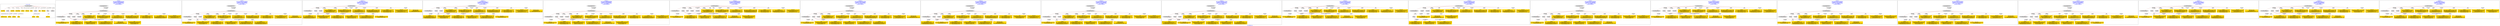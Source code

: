 digraph n0 {
fontcolor="blue"
remincross="true"
label="s28-wildlife-art.csv"
subgraph cluster_0 {
label="1-correct model"
n2[style="filled",color="white",fillcolor="lightgray",label="CulturalHeritageObject1"];
n3[shape="plaintext",style="filled",fillcolor="gold",label="Create Date"];
n4[style="filled",color="white",fillcolor="lightgray",label="Person1"];
n5[shape="plaintext",style="filled",fillcolor="gold",label="Description"];
n6[shape="plaintext",style="filled",fillcolor="gold",label="Measurements"];
n7[shape="plaintext",style="filled",fillcolor="gold",label="Materials"];
n8[shape="plaintext",style="filled",fillcolor="gold",label="Credit Line"];
n9[shape="plaintext",style="filled",fillcolor="gold",label="Owner"];
n10[style="filled",color="white",fillcolor="lightgray",label="Concept1"];
n11[shape="plaintext",style="filled",fillcolor="gold",label="Title"];
n12[shape="plaintext",style="filled",fillcolor="gold",label="ID Number"];
n13[style="filled",color="white",fillcolor="lightgray",label="Place1"];
n14[style="filled",color="white",fillcolor="lightgray",label="Concept2"];
n15[shape="plaintext",style="filled",fillcolor="gold",label="Maker Bio Country"];
n16[shape="plaintext",style="filled",fillcolor="gold",label="birthDate"];
n17[shape="plaintext",style="filled",fillcolor="gold",label="deathDate"];
n18[shape="plaintext",style="filled",fillcolor="gold",label="Maker"];
n19[shape="plaintext",style="filled",fillcolor="gold",label="Place Made"];
n20[shape="plaintext",style="filled",fillcolor="gold",label="Category"];
n21[shape="plaintext",style="filled",fillcolor="gold",label="Option1"];
}
subgraph cluster_1 {
label="candidate 0\nlink coherence:0.9444444444444444\nnode coherence:0.9444444444444444\nconfidence:0.4949703342625534\nmapping score:0.5823690287997685\ncost:116.99992\n-precision:0.44-recall:0.42"
n23[style="filled",color="white",fillcolor="lightgray",label="CulturalHeritageObject1"];
n24[style="filled",color="white",fillcolor="lightgray",label="CulturalHeritageObject2"];
n25[style="filled",color="white",fillcolor="lightgray",label="Person1"];
n26[style="filled",color="white",fillcolor="lightgray",label="Concept1"];
n27[style="filled",color="white",fillcolor="lightgray",label="Document1"];
n28[style="filled",color="white",fillcolor="lightgray",label="EuropeanaAggregation1"];
n29[shape="plaintext",style="filled",fillcolor="gold",label="Measurements\n[CulturalHeritageObject,extent,0.863]\n[Person,nameOfThePerson,0.061]\n[Person,dateOfDeath,0.044]\n[CulturalHeritageObject,provenance,0.032]"];
n30[shape="plaintext",style="filled",fillcolor="gold",label="Place Made\n[CulturalHeritageObject,description,0.842]\n[Concept,prefLabel,0.158]"];
n31[shape="plaintext",style="filled",fillcolor="gold",label="Maker Bio Country\n[Place,label,0.854]\n[Concept,prefLabel,0.076]\n[CulturalHeritageObject,description,0.069]"];
n32[shape="plaintext",style="filled",fillcolor="gold",label="Credit Line\n[CulturalHeritageObject,provenance,0.545]\n[CulturalHeritageObject,rightsHolder,0.245]\n[CulturalHeritageObject,description,0.111]\n[Document,classLink,0.1]"];
n33[shape="plaintext",style="filled",fillcolor="gold",label="deathDate\n[Person,dateOfDeath,0.731]\n[CulturalHeritageObject,created,0.148]\n[CulturalHeritageObject,provenance,0.098]\n[Person,dateOfBirth,0.022]"];
n34[shape="plaintext",style="filled",fillcolor="gold",label="Materials\n[CulturalHeritageObject,medium,0.819]\n[Concept,prefLabel,0.119]\n[CulturalHeritageObject,description,0.051]\n[CulturalHeritageObject,extent,0.011]"];
n35[shape="plaintext",style="filled",fillcolor="gold",label="Maker\n[Person,nameOfThePerson,0.452]\n[CulturalHeritageObject,provenance,0.231]\n[Document,classLink,0.198]\n[WebResource,classLink,0.118]"];
n36[shape="plaintext",style="filled",fillcolor="gold",label="Owner\n[CulturalHeritageObject,provenance,0.434]\n[CulturalHeritageObject,rightsHolder,0.371]\n[CulturalHeritageObject,description,0.108]\n[CulturalHeritageObject,title,0.086]"];
n37[shape="plaintext",style="filled",fillcolor="gold",label="Title\n[CulturalHeritageObject,description,0.389]\n[CulturalHeritageObject,title,0.251]\n[Document,classLink,0.182]\n[Concept,prefLabel,0.178]"];
n38[shape="plaintext",style="filled",fillcolor="gold",label="birthDate\n[CulturalHeritageObject,created,0.431]\n[Person,dateOfDeath,0.39]\n[CulturalHeritageObject,provenance,0.096]\n[Person,dateOfBirth,0.083]"];
n39[shape="plaintext",style="filled",fillcolor="gold",label="Category\n[Concept,prefLabel,0.64]\n[CulturalHeritageObject,description,0.237]\n[CulturalHeritageObject,provenance,0.116]\n[CulturalHeritageObject,title,0.007]"];
n40[shape="plaintext",style="filled",fillcolor="gold",label="Option1\n[Person,countryAssociatedWithThePerson,0.446]\n[Person,nameOfThePerson,0.213]\n[CulturalHeritageObject,provenance,0.178]\n[CulturalHeritageObject,description,0.162]"];
n41[shape="plaintext",style="filled",fillcolor="gold",label="Description\n[CulturalHeritageObject,description,0.606]\n[CulturalHeritageObject,title,0.184]\n[Concept,prefLabel,0.123]\n[CulturalHeritageObject,provenance,0.088]"];
}
subgraph cluster_2 {
label="candidate 1\nlink coherence:0.9411764705882353\nnode coherence:0.9411764705882353\nconfidence:0.5158881416695308\nmapping score:0.6010728194705375\ncost:115.99992\n-precision:0.47-recall:0.42"
n43[style="filled",color="white",fillcolor="lightgray",label="CulturalHeritageObject1"];
n44[style="filled",color="white",fillcolor="lightgray",label="CulturalHeritageObject2"];
n45[style="filled",color="white",fillcolor="lightgray",label="Person1"];
n46[style="filled",color="white",fillcolor="lightgray",label="Concept1"];
n47[style="filled",color="white",fillcolor="lightgray",label="EuropeanaAggregation1"];
n48[shape="plaintext",style="filled",fillcolor="gold",label="Measurements\n[CulturalHeritageObject,extent,0.863]\n[Person,nameOfThePerson,0.061]\n[Person,dateOfDeath,0.044]\n[CulturalHeritageObject,provenance,0.032]"];
n49[shape="plaintext",style="filled",fillcolor="gold",label="Place Made\n[CulturalHeritageObject,description,0.842]\n[Concept,prefLabel,0.158]"];
n50[shape="plaintext",style="filled",fillcolor="gold",label="Title\n[CulturalHeritageObject,description,0.389]\n[CulturalHeritageObject,title,0.251]\n[Document,classLink,0.182]\n[Concept,prefLabel,0.178]"];
n51[shape="plaintext",style="filled",fillcolor="gold",label="Category\n[Concept,prefLabel,0.64]\n[CulturalHeritageObject,description,0.237]\n[CulturalHeritageObject,provenance,0.116]\n[CulturalHeritageObject,title,0.007]"];
n52[shape="plaintext",style="filled",fillcolor="gold",label="Credit Line\n[CulturalHeritageObject,provenance,0.545]\n[CulturalHeritageObject,rightsHolder,0.245]\n[CulturalHeritageObject,description,0.111]\n[Document,classLink,0.1]"];
n53[shape="plaintext",style="filled",fillcolor="gold",label="deathDate\n[Person,dateOfDeath,0.731]\n[CulturalHeritageObject,created,0.148]\n[CulturalHeritageObject,provenance,0.098]\n[Person,dateOfBirth,0.022]"];
n54[shape="plaintext",style="filled",fillcolor="gold",label="Materials\n[CulturalHeritageObject,medium,0.819]\n[Concept,prefLabel,0.119]\n[CulturalHeritageObject,description,0.051]\n[CulturalHeritageObject,extent,0.011]"];
n55[shape="plaintext",style="filled",fillcolor="gold",label="Maker\n[Person,nameOfThePerson,0.452]\n[CulturalHeritageObject,provenance,0.231]\n[Document,classLink,0.198]\n[WebResource,classLink,0.118]"];
n56[shape="plaintext",style="filled",fillcolor="gold",label="Owner\n[CulturalHeritageObject,provenance,0.434]\n[CulturalHeritageObject,rightsHolder,0.371]\n[CulturalHeritageObject,description,0.108]\n[CulturalHeritageObject,title,0.086]"];
n57[shape="plaintext",style="filled",fillcolor="gold",label="birthDate\n[CulturalHeritageObject,created,0.431]\n[Person,dateOfDeath,0.39]\n[CulturalHeritageObject,provenance,0.096]\n[Person,dateOfBirth,0.083]"];
n58[shape="plaintext",style="filled",fillcolor="gold",label="Description\n[CulturalHeritageObject,description,0.606]\n[CulturalHeritageObject,title,0.184]\n[Concept,prefLabel,0.123]\n[CulturalHeritageObject,provenance,0.088]"];
n59[shape="plaintext",style="filled",fillcolor="gold",label="Option1\n[Person,countryAssociatedWithThePerson,0.446]\n[Person,nameOfThePerson,0.213]\n[CulturalHeritageObject,provenance,0.178]\n[CulturalHeritageObject,description,0.162]"];
n60[shape="plaintext",style="filled",fillcolor="gold",label="Maker Bio Country\n[Place,label,0.854]\n[Concept,prefLabel,0.076]\n[CulturalHeritageObject,description,0.069]"];
}
subgraph cluster_3 {
label="candidate 10\nlink coherence:0.9375\nnode coherence:0.9411764705882353\nconfidence:0.43239403615812055\nmapping score:0.5732414509667341\ncost:114.99994\n-precision:0.44-recall:0.37"
n62[style="filled",color="white",fillcolor="lightgray",label="CulturalHeritageObject1"];
n63[style="filled",color="white",fillcolor="lightgray",label="CulturalHeritageObject2"];
n64[style="filled",color="white",fillcolor="lightgray",label="Person1"];
n65[style="filled",color="white",fillcolor="lightgray",label="Concept1"];
n66[shape="plaintext",style="filled",fillcolor="gold",label="Measurements\n[CulturalHeritageObject,extent,0.863]\n[Person,nameOfThePerson,0.061]\n[Person,dateOfDeath,0.044]\n[CulturalHeritageObject,provenance,0.032]"];
n67[shape="plaintext",style="filled",fillcolor="gold",label="Category\n[Concept,prefLabel,0.64]\n[CulturalHeritageObject,description,0.237]\n[CulturalHeritageObject,provenance,0.116]\n[CulturalHeritageObject,title,0.007]"];
n68[shape="plaintext",style="filled",fillcolor="gold",label="Place Made\n[CulturalHeritageObject,description,0.842]\n[Concept,prefLabel,0.158]"];
n69[shape="plaintext",style="filled",fillcolor="gold",label="Title\n[CulturalHeritageObject,description,0.389]\n[CulturalHeritageObject,title,0.251]\n[Document,classLink,0.182]\n[Concept,prefLabel,0.178]"];
n70[shape="plaintext",style="filled",fillcolor="gold",label="Credit Line\n[CulturalHeritageObject,provenance,0.545]\n[CulturalHeritageObject,rightsHolder,0.245]\n[CulturalHeritageObject,description,0.111]\n[Document,classLink,0.1]"];
n71[shape="plaintext",style="filled",fillcolor="gold",label="deathDate\n[Person,dateOfDeath,0.731]\n[CulturalHeritageObject,created,0.148]\n[CulturalHeritageObject,provenance,0.098]\n[Person,dateOfBirth,0.022]"];
n72[shape="plaintext",style="filled",fillcolor="gold",label="Materials\n[CulturalHeritageObject,medium,0.819]\n[Concept,prefLabel,0.119]\n[CulturalHeritageObject,description,0.051]\n[CulturalHeritageObject,extent,0.011]"];
n73[shape="plaintext",style="filled",fillcolor="gold",label="Maker\n[Person,nameOfThePerson,0.452]\n[CulturalHeritageObject,provenance,0.231]\n[Document,classLink,0.198]\n[WebResource,classLink,0.118]"];
n74[shape="plaintext",style="filled",fillcolor="gold",label="Owner\n[CulturalHeritageObject,provenance,0.434]\n[CulturalHeritageObject,rightsHolder,0.371]\n[CulturalHeritageObject,description,0.108]\n[CulturalHeritageObject,title,0.086]"];
n75[shape="plaintext",style="filled",fillcolor="gold",label="birthDate\n[CulturalHeritageObject,created,0.431]\n[Person,dateOfDeath,0.39]\n[CulturalHeritageObject,provenance,0.096]\n[Person,dateOfBirth,0.083]"];
n76[shape="plaintext",style="filled",fillcolor="gold",label="Description\n[CulturalHeritageObject,description,0.606]\n[CulturalHeritageObject,title,0.184]\n[Concept,prefLabel,0.123]\n[CulturalHeritageObject,provenance,0.088]"];
n77[shape="plaintext",style="filled",fillcolor="gold",label="Option1\n[Person,countryAssociatedWithThePerson,0.446]\n[Person,nameOfThePerson,0.213]\n[CulturalHeritageObject,provenance,0.178]\n[CulturalHeritageObject,description,0.162]"];
n78[shape="plaintext",style="filled",fillcolor="gold",label="Maker Bio Country\n[Place,label,0.854]\n[Concept,prefLabel,0.076]\n[CulturalHeritageObject,description,0.069]"];
}
subgraph cluster_4 {
label="candidate 11\nlink coherence:0.9375\nnode coherence:0.9411764705882353\nconfidence:0.4230658926360611\nmapping score:0.5701320697927142\ncost:114.99994\n-precision:0.44-recall:0.37"
n80[style="filled",color="white",fillcolor="lightgray",label="CulturalHeritageObject1"];
n81[style="filled",color="white",fillcolor="lightgray",label="CulturalHeritageObject2"];
n82[style="filled",color="white",fillcolor="lightgray",label="Person1"];
n83[style="filled",color="white",fillcolor="lightgray",label="Concept1"];
n84[shape="plaintext",style="filled",fillcolor="gold",label="Category\n[Concept,prefLabel,0.64]\n[CulturalHeritageObject,description,0.237]\n[CulturalHeritageObject,provenance,0.116]\n[CulturalHeritageObject,title,0.007]"];
n85[shape="plaintext",style="filled",fillcolor="gold",label="Measurements\n[CulturalHeritageObject,extent,0.863]\n[Person,nameOfThePerson,0.061]\n[Person,dateOfDeath,0.044]\n[CulturalHeritageObject,provenance,0.032]"];
n86[shape="plaintext",style="filled",fillcolor="gold",label="Place Made\n[CulturalHeritageObject,description,0.842]\n[Concept,prefLabel,0.158]"];
n87[shape="plaintext",style="filled",fillcolor="gold",label="Title\n[CulturalHeritageObject,description,0.389]\n[CulturalHeritageObject,title,0.251]\n[Document,classLink,0.182]\n[Concept,prefLabel,0.178]"];
n88[shape="plaintext",style="filled",fillcolor="gold",label="Credit Line\n[CulturalHeritageObject,provenance,0.545]\n[CulturalHeritageObject,rightsHolder,0.245]\n[CulturalHeritageObject,description,0.111]\n[Document,classLink,0.1]"];
n89[shape="plaintext",style="filled",fillcolor="gold",label="deathDate\n[Person,dateOfDeath,0.731]\n[CulturalHeritageObject,created,0.148]\n[CulturalHeritageObject,provenance,0.098]\n[Person,dateOfBirth,0.022]"];
n90[shape="plaintext",style="filled",fillcolor="gold",label="Materials\n[CulturalHeritageObject,medium,0.819]\n[Concept,prefLabel,0.119]\n[CulturalHeritageObject,description,0.051]\n[CulturalHeritageObject,extent,0.011]"];
n91[shape="plaintext",style="filled",fillcolor="gold",label="Maker\n[Person,nameOfThePerson,0.452]\n[CulturalHeritageObject,provenance,0.231]\n[Document,classLink,0.198]\n[WebResource,classLink,0.118]"];
n92[shape="plaintext",style="filled",fillcolor="gold",label="Owner\n[CulturalHeritageObject,provenance,0.434]\n[CulturalHeritageObject,rightsHolder,0.371]\n[CulturalHeritageObject,description,0.108]\n[CulturalHeritageObject,title,0.086]"];
n93[shape="plaintext",style="filled",fillcolor="gold",label="birthDate\n[CulturalHeritageObject,created,0.431]\n[Person,dateOfDeath,0.39]\n[CulturalHeritageObject,provenance,0.096]\n[Person,dateOfBirth,0.083]"];
n94[shape="plaintext",style="filled",fillcolor="gold",label="Description\n[CulturalHeritageObject,description,0.606]\n[CulturalHeritageObject,title,0.184]\n[Concept,prefLabel,0.123]\n[CulturalHeritageObject,provenance,0.088]"];
n95[shape="plaintext",style="filled",fillcolor="gold",label="Option1\n[Person,countryAssociatedWithThePerson,0.446]\n[Person,nameOfThePerson,0.213]\n[CulturalHeritageObject,provenance,0.178]\n[CulturalHeritageObject,description,0.162]"];
n96[shape="plaintext",style="filled",fillcolor="gold",label="Maker Bio Country\n[Place,label,0.854]\n[Concept,prefLabel,0.076]\n[CulturalHeritageObject,description,0.069]"];
}
subgraph cluster_5 {
label="candidate 12\nlink coherence:0.8888888888888888\nnode coherence:0.9444444444444444\nconfidence:0.4949703342625534\nmapping score:0.5823690287997685\ncost:116.99992\n-precision:0.39-recall:0.37"
n98[style="filled",color="white",fillcolor="lightgray",label="CulturalHeritageObject1"];
n99[style="filled",color="white",fillcolor="lightgray",label="CulturalHeritageObject2"];
n100[style="filled",color="white",fillcolor="lightgray",label="Person1"];
n101[style="filled",color="white",fillcolor="lightgray",label="Concept1"];
n102[style="filled",color="white",fillcolor="lightgray",label="Document1"];
n103[style="filled",color="white",fillcolor="lightgray",label="EuropeanaAggregation1"];
n104[shape="plaintext",style="filled",fillcolor="gold",label="Measurements\n[CulturalHeritageObject,extent,0.863]\n[Person,nameOfThePerson,0.061]\n[Person,dateOfDeath,0.044]\n[CulturalHeritageObject,provenance,0.032]"];
n105[shape="plaintext",style="filled",fillcolor="gold",label="Place Made\n[CulturalHeritageObject,description,0.842]\n[Concept,prefLabel,0.158]"];
n106[shape="plaintext",style="filled",fillcolor="gold",label="Maker Bio Country\n[Place,label,0.854]\n[Concept,prefLabel,0.076]\n[CulturalHeritageObject,description,0.069]"];
n107[shape="plaintext",style="filled",fillcolor="gold",label="Credit Line\n[CulturalHeritageObject,provenance,0.545]\n[CulturalHeritageObject,rightsHolder,0.245]\n[CulturalHeritageObject,description,0.111]\n[Document,classLink,0.1]"];
n108[shape="plaintext",style="filled",fillcolor="gold",label="deathDate\n[Person,dateOfDeath,0.731]\n[CulturalHeritageObject,created,0.148]\n[CulturalHeritageObject,provenance,0.098]\n[Person,dateOfBirth,0.022]"];
n109[shape="plaintext",style="filled",fillcolor="gold",label="Materials\n[CulturalHeritageObject,medium,0.819]\n[Concept,prefLabel,0.119]\n[CulturalHeritageObject,description,0.051]\n[CulturalHeritageObject,extent,0.011]"];
n110[shape="plaintext",style="filled",fillcolor="gold",label="Maker\n[Person,nameOfThePerson,0.452]\n[CulturalHeritageObject,provenance,0.231]\n[Document,classLink,0.198]\n[WebResource,classLink,0.118]"];
n111[shape="plaintext",style="filled",fillcolor="gold",label="Owner\n[CulturalHeritageObject,provenance,0.434]\n[CulturalHeritageObject,rightsHolder,0.371]\n[CulturalHeritageObject,description,0.108]\n[CulturalHeritageObject,title,0.086]"];
n112[shape="plaintext",style="filled",fillcolor="gold",label="Title\n[CulturalHeritageObject,description,0.389]\n[CulturalHeritageObject,title,0.251]\n[Document,classLink,0.182]\n[Concept,prefLabel,0.178]"];
n113[shape="plaintext",style="filled",fillcolor="gold",label="birthDate\n[CulturalHeritageObject,created,0.431]\n[Person,dateOfDeath,0.39]\n[CulturalHeritageObject,provenance,0.096]\n[Person,dateOfBirth,0.083]"];
n114[shape="plaintext",style="filled",fillcolor="gold",label="Category\n[Concept,prefLabel,0.64]\n[CulturalHeritageObject,description,0.237]\n[CulturalHeritageObject,provenance,0.116]\n[CulturalHeritageObject,title,0.007]"];
n115[shape="plaintext",style="filled",fillcolor="gold",label="Option1\n[Person,countryAssociatedWithThePerson,0.446]\n[Person,nameOfThePerson,0.213]\n[CulturalHeritageObject,provenance,0.178]\n[CulturalHeritageObject,description,0.162]"];
n116[shape="plaintext",style="filled",fillcolor="gold",label="Description\n[CulturalHeritageObject,description,0.606]\n[CulturalHeritageObject,title,0.184]\n[Concept,prefLabel,0.123]\n[CulturalHeritageObject,provenance,0.088]"];
}
subgraph cluster_6 {
label="candidate 13\nlink coherence:0.8888888888888888\nnode coherence:0.9444444444444444\nconfidence:0.4949703342625534\nmapping score:0.5823690287997685\ncost:116.99994\n-precision:0.5-recall:0.47"
n118[style="filled",color="white",fillcolor="lightgray",label="CulturalHeritageObject1"];
n119[style="filled",color="white",fillcolor="lightgray",label="CulturalHeritageObject2"];
n120[style="filled",color="white",fillcolor="lightgray",label="Person1"];
n121[style="filled",color="white",fillcolor="lightgray",label="Place1"];
n122[style="filled",color="white",fillcolor="lightgray",label="Concept1"];
n123[style="filled",color="white",fillcolor="lightgray",label="Document1"];
n124[shape="plaintext",style="filled",fillcolor="gold",label="Measurements\n[CulturalHeritageObject,extent,0.863]\n[Person,nameOfThePerson,0.061]\n[Person,dateOfDeath,0.044]\n[CulturalHeritageObject,provenance,0.032]"];
n125[shape="plaintext",style="filled",fillcolor="gold",label="Place Made\n[CulturalHeritageObject,description,0.842]\n[Concept,prefLabel,0.158]"];
n126[shape="plaintext",style="filled",fillcolor="gold",label="Maker Bio Country\n[Place,label,0.854]\n[Concept,prefLabel,0.076]\n[CulturalHeritageObject,description,0.069]"];
n127[shape="plaintext",style="filled",fillcolor="gold",label="Credit Line\n[CulturalHeritageObject,provenance,0.545]\n[CulturalHeritageObject,rightsHolder,0.245]\n[CulturalHeritageObject,description,0.111]\n[Document,classLink,0.1]"];
n128[shape="plaintext",style="filled",fillcolor="gold",label="deathDate\n[Person,dateOfDeath,0.731]\n[CulturalHeritageObject,created,0.148]\n[CulturalHeritageObject,provenance,0.098]\n[Person,dateOfBirth,0.022]"];
n129[shape="plaintext",style="filled",fillcolor="gold",label="Materials\n[CulturalHeritageObject,medium,0.819]\n[Concept,prefLabel,0.119]\n[CulturalHeritageObject,description,0.051]\n[CulturalHeritageObject,extent,0.011]"];
n130[shape="plaintext",style="filled",fillcolor="gold",label="Maker\n[Person,nameOfThePerson,0.452]\n[CulturalHeritageObject,provenance,0.231]\n[Document,classLink,0.198]\n[WebResource,classLink,0.118]"];
n131[shape="plaintext",style="filled",fillcolor="gold",label="Owner\n[CulturalHeritageObject,provenance,0.434]\n[CulturalHeritageObject,rightsHolder,0.371]\n[CulturalHeritageObject,description,0.108]\n[CulturalHeritageObject,title,0.086]"];
n132[shape="plaintext",style="filled",fillcolor="gold",label="Title\n[CulturalHeritageObject,description,0.389]\n[CulturalHeritageObject,title,0.251]\n[Document,classLink,0.182]\n[Concept,prefLabel,0.178]"];
n133[shape="plaintext",style="filled",fillcolor="gold",label="birthDate\n[CulturalHeritageObject,created,0.431]\n[Person,dateOfDeath,0.39]\n[CulturalHeritageObject,provenance,0.096]\n[Person,dateOfBirth,0.083]"];
n134[shape="plaintext",style="filled",fillcolor="gold",label="Category\n[Concept,prefLabel,0.64]\n[CulturalHeritageObject,description,0.237]\n[CulturalHeritageObject,provenance,0.116]\n[CulturalHeritageObject,title,0.007]"];
n135[shape="plaintext",style="filled",fillcolor="gold",label="Option1\n[Person,countryAssociatedWithThePerson,0.446]\n[Person,nameOfThePerson,0.213]\n[CulturalHeritageObject,provenance,0.178]\n[CulturalHeritageObject,description,0.162]"];
n136[shape="plaintext",style="filled",fillcolor="gold",label="Description\n[CulturalHeritageObject,description,0.606]\n[CulturalHeritageObject,title,0.184]\n[Concept,prefLabel,0.123]\n[CulturalHeritageObject,provenance,0.088]"];
}
subgraph cluster_7 {
label="candidate 14\nlink coherence:0.8823529411764706\nnode coherence:0.9411764705882353\nconfidence:0.5158881416695308\nmapping score:0.6010728194705375\ncost:115.99992\n-precision:0.41-recall:0.37"
n138[style="filled",color="white",fillcolor="lightgray",label="CulturalHeritageObject1"];
n139[style="filled",color="white",fillcolor="lightgray",label="CulturalHeritageObject2"];
n140[style="filled",color="white",fillcolor="lightgray",label="Person1"];
n141[style="filled",color="white",fillcolor="lightgray",label="Concept1"];
n142[style="filled",color="white",fillcolor="lightgray",label="EuropeanaAggregation1"];
n143[shape="plaintext",style="filled",fillcolor="gold",label="Measurements\n[CulturalHeritageObject,extent,0.863]\n[Person,nameOfThePerson,0.061]\n[Person,dateOfDeath,0.044]\n[CulturalHeritageObject,provenance,0.032]"];
n144[shape="plaintext",style="filled",fillcolor="gold",label="Place Made\n[CulturalHeritageObject,description,0.842]\n[Concept,prefLabel,0.158]"];
n145[shape="plaintext",style="filled",fillcolor="gold",label="Title\n[CulturalHeritageObject,description,0.389]\n[CulturalHeritageObject,title,0.251]\n[Document,classLink,0.182]\n[Concept,prefLabel,0.178]"];
n146[shape="plaintext",style="filled",fillcolor="gold",label="Category\n[Concept,prefLabel,0.64]\n[CulturalHeritageObject,description,0.237]\n[CulturalHeritageObject,provenance,0.116]\n[CulturalHeritageObject,title,0.007]"];
n147[shape="plaintext",style="filled",fillcolor="gold",label="Credit Line\n[CulturalHeritageObject,provenance,0.545]\n[CulturalHeritageObject,rightsHolder,0.245]\n[CulturalHeritageObject,description,0.111]\n[Document,classLink,0.1]"];
n148[shape="plaintext",style="filled",fillcolor="gold",label="deathDate\n[Person,dateOfDeath,0.731]\n[CulturalHeritageObject,created,0.148]\n[CulturalHeritageObject,provenance,0.098]\n[Person,dateOfBirth,0.022]"];
n149[shape="plaintext",style="filled",fillcolor="gold",label="Materials\n[CulturalHeritageObject,medium,0.819]\n[Concept,prefLabel,0.119]\n[CulturalHeritageObject,description,0.051]\n[CulturalHeritageObject,extent,0.011]"];
n150[shape="plaintext",style="filled",fillcolor="gold",label="Maker\n[Person,nameOfThePerson,0.452]\n[CulturalHeritageObject,provenance,0.231]\n[Document,classLink,0.198]\n[WebResource,classLink,0.118]"];
n151[shape="plaintext",style="filled",fillcolor="gold",label="Owner\n[CulturalHeritageObject,provenance,0.434]\n[CulturalHeritageObject,rightsHolder,0.371]\n[CulturalHeritageObject,description,0.108]\n[CulturalHeritageObject,title,0.086]"];
n152[shape="plaintext",style="filled",fillcolor="gold",label="birthDate\n[CulturalHeritageObject,created,0.431]\n[Person,dateOfDeath,0.39]\n[CulturalHeritageObject,provenance,0.096]\n[Person,dateOfBirth,0.083]"];
n153[shape="plaintext",style="filled",fillcolor="gold",label="Description\n[CulturalHeritageObject,description,0.606]\n[CulturalHeritageObject,title,0.184]\n[Concept,prefLabel,0.123]\n[CulturalHeritageObject,provenance,0.088]"];
n154[shape="plaintext",style="filled",fillcolor="gold",label="Option1\n[Person,countryAssociatedWithThePerson,0.446]\n[Person,nameOfThePerson,0.213]\n[CulturalHeritageObject,provenance,0.178]\n[CulturalHeritageObject,description,0.162]"];
n155[shape="plaintext",style="filled",fillcolor="gold",label="Maker Bio Country\n[Place,label,0.854]\n[Concept,prefLabel,0.076]\n[CulturalHeritageObject,description,0.069]"];
}
subgraph cluster_8 {
label="candidate 15\nlink coherence:0.8823529411764706\nnode coherence:0.8823529411764706\nconfidence:0.5086718894989815\nmapping score:0.5790595589430994\ncost:214.99992\n-precision:0.53-recall:0.47"
n157[style="filled",color="white",fillcolor="lightgray",label="CulturalHeritageObject1"];
n158[style="filled",color="white",fillcolor="lightgray",label="CulturalHeritageObject2"];
n159[style="filled",color="white",fillcolor="lightgray",label="Person1"];
n160[style="filled",color="white",fillcolor="lightgray",label="Concept1"];
n161[style="filled",color="white",fillcolor="lightgray",label="EuropeanaAggregation1"];
n162[shape="plaintext",style="filled",fillcolor="gold",label="Category\n[Concept,prefLabel,0.64]\n[CulturalHeritageObject,description,0.237]\n[CulturalHeritageObject,provenance,0.116]\n[CulturalHeritageObject,title,0.007]"];
n163[shape="plaintext",style="filled",fillcolor="gold",label="Measurements\n[CulturalHeritageObject,extent,0.863]\n[Person,nameOfThePerson,0.061]\n[Person,dateOfDeath,0.044]\n[CulturalHeritageObject,provenance,0.032]"];
n164[shape="plaintext",style="filled",fillcolor="gold",label="Place Made\n[CulturalHeritageObject,description,0.842]\n[Concept,prefLabel,0.158]"];
n165[shape="plaintext",style="filled",fillcolor="gold",label="Maker Bio Country\n[Place,label,0.854]\n[Concept,prefLabel,0.076]\n[CulturalHeritageObject,description,0.069]"];
n166[shape="plaintext",style="filled",fillcolor="gold",label="Credit Line\n[CulturalHeritageObject,provenance,0.545]\n[CulturalHeritageObject,rightsHolder,0.245]\n[CulturalHeritageObject,description,0.111]\n[Document,classLink,0.1]"];
n167[shape="plaintext",style="filled",fillcolor="gold",label="deathDate\n[Person,dateOfDeath,0.731]\n[CulturalHeritageObject,created,0.148]\n[CulturalHeritageObject,provenance,0.098]\n[Person,dateOfBirth,0.022]"];
n168[shape="plaintext",style="filled",fillcolor="gold",label="Materials\n[CulturalHeritageObject,medium,0.819]\n[Concept,prefLabel,0.119]\n[CulturalHeritageObject,description,0.051]\n[CulturalHeritageObject,extent,0.011]"];
n169[shape="plaintext",style="filled",fillcolor="gold",label="Maker\n[Person,nameOfThePerson,0.452]\n[CulturalHeritageObject,provenance,0.231]\n[Document,classLink,0.198]\n[WebResource,classLink,0.118]"];
n170[shape="plaintext",style="filled",fillcolor="gold",label="Owner\n[CulturalHeritageObject,provenance,0.434]\n[CulturalHeritageObject,rightsHolder,0.371]\n[CulturalHeritageObject,description,0.108]\n[CulturalHeritageObject,title,0.086]"];
n171[shape="plaintext",style="filled",fillcolor="gold",label="birthDate\n[CulturalHeritageObject,created,0.431]\n[Person,dateOfDeath,0.39]\n[CulturalHeritageObject,provenance,0.096]\n[Person,dateOfBirth,0.083]"];
n172[shape="plaintext",style="filled",fillcolor="gold",label="Title\n[CulturalHeritageObject,description,0.389]\n[CulturalHeritageObject,title,0.251]\n[Document,classLink,0.182]\n[Concept,prefLabel,0.178]"];
n173[shape="plaintext",style="filled",fillcolor="gold",label="Option1\n[Person,countryAssociatedWithThePerson,0.446]\n[Person,nameOfThePerson,0.213]\n[CulturalHeritageObject,provenance,0.178]\n[CulturalHeritageObject,description,0.162]"];
n174[shape="plaintext",style="filled",fillcolor="gold",label="Description\n[CulturalHeritageObject,description,0.606]\n[CulturalHeritageObject,title,0.184]\n[Concept,prefLabel,0.123]\n[CulturalHeritageObject,provenance,0.088]"];
}
subgraph cluster_9 {
label="candidate 16\nlink coherence:0.8823529411764706\nnode coherence:0.9411764705882353\nconfidence:0.5003122668844282\nmapping score:0.5958808612088365\ncost:115.99992\n-precision:0.47-recall:0.42"
n176[style="filled",color="white",fillcolor="lightgray",label="CulturalHeritageObject1"];
n177[style="filled",color="white",fillcolor="lightgray",label="CulturalHeritageObject2"];
n178[style="filled",color="white",fillcolor="lightgray",label="Person1"];
n179[style="filled",color="white",fillcolor="lightgray",label="Concept1"];
n180[style="filled",color="white",fillcolor="lightgray",label="EuropeanaAggregation1"];
n181[shape="plaintext",style="filled",fillcolor="gold",label="Measurements\n[CulturalHeritageObject,extent,0.863]\n[Person,nameOfThePerson,0.061]\n[Person,dateOfDeath,0.044]\n[CulturalHeritageObject,provenance,0.032]"];
n182[shape="plaintext",style="filled",fillcolor="gold",label="Place Made\n[CulturalHeritageObject,description,0.842]\n[Concept,prefLabel,0.158]"];
n183[shape="plaintext",style="filled",fillcolor="gold",label="Maker Bio Country\n[Place,label,0.854]\n[Concept,prefLabel,0.076]\n[CulturalHeritageObject,description,0.069]"];
n184[shape="plaintext",style="filled",fillcolor="gold",label="Category\n[Concept,prefLabel,0.64]\n[CulturalHeritageObject,description,0.237]\n[CulturalHeritageObject,provenance,0.116]\n[CulturalHeritageObject,title,0.007]"];
n185[shape="plaintext",style="filled",fillcolor="gold",label="Credit Line\n[CulturalHeritageObject,provenance,0.545]\n[CulturalHeritageObject,rightsHolder,0.245]\n[CulturalHeritageObject,description,0.111]\n[Document,classLink,0.1]"];
n186[shape="plaintext",style="filled",fillcolor="gold",label="deathDate\n[Person,dateOfDeath,0.731]\n[CulturalHeritageObject,created,0.148]\n[CulturalHeritageObject,provenance,0.098]\n[Person,dateOfBirth,0.022]"];
n187[shape="plaintext",style="filled",fillcolor="gold",label="Materials\n[CulturalHeritageObject,medium,0.819]\n[Concept,prefLabel,0.119]\n[CulturalHeritageObject,description,0.051]\n[CulturalHeritageObject,extent,0.011]"];
n188[shape="plaintext",style="filled",fillcolor="gold",label="Maker\n[Person,nameOfThePerson,0.452]\n[CulturalHeritageObject,provenance,0.231]\n[Document,classLink,0.198]\n[WebResource,classLink,0.118]"];
n189[shape="plaintext",style="filled",fillcolor="gold",label="Owner\n[CulturalHeritageObject,provenance,0.434]\n[CulturalHeritageObject,rightsHolder,0.371]\n[CulturalHeritageObject,description,0.108]\n[CulturalHeritageObject,title,0.086]"];
n190[shape="plaintext",style="filled",fillcolor="gold",label="birthDate\n[CulturalHeritageObject,created,0.431]\n[Person,dateOfDeath,0.39]\n[CulturalHeritageObject,provenance,0.096]\n[Person,dateOfBirth,0.083]"];
n191[shape="plaintext",style="filled",fillcolor="gold",label="Title\n[CulturalHeritageObject,description,0.389]\n[CulturalHeritageObject,title,0.251]\n[Document,classLink,0.182]\n[Concept,prefLabel,0.178]"];
n192[shape="plaintext",style="filled",fillcolor="gold",label="Option1\n[Person,countryAssociatedWithThePerson,0.446]\n[Person,nameOfThePerson,0.213]\n[CulturalHeritageObject,provenance,0.178]\n[CulturalHeritageObject,description,0.162]"];
n193[shape="plaintext",style="filled",fillcolor="gold",label="Description\n[CulturalHeritageObject,description,0.606]\n[CulturalHeritageObject,title,0.184]\n[Concept,prefLabel,0.123]\n[CulturalHeritageObject,provenance,0.088]"];
}
subgraph cluster_10 {
label="candidate 17\nlink coherence:0.8823529411764706\nnode coherence:0.8823529411764706\nconfidence:0.4952599799243904\nmapping score:0.5745889224182358\ncost:214.99992\n-precision:0.47-recall:0.42"
n195[style="filled",color="white",fillcolor="lightgray",label="CulturalHeritageObject1"];
n196[style="filled",color="white",fillcolor="lightgray",label="CulturalHeritageObject2"];
n197[style="filled",color="white",fillcolor="lightgray",label="Person1"];
n198[style="filled",color="white",fillcolor="lightgray",label="Concept1"];
n199[style="filled",color="white",fillcolor="lightgray",label="EuropeanaAggregation1"];
n200[shape="plaintext",style="filled",fillcolor="gold",label="Option1\n[Person,countryAssociatedWithThePerson,0.446]\n[Person,nameOfThePerson,0.213]\n[CulturalHeritageObject,provenance,0.178]\n[CulturalHeritageObject,description,0.162]"];
n201[shape="plaintext",style="filled",fillcolor="gold",label="Measurements\n[CulturalHeritageObject,extent,0.863]\n[Person,nameOfThePerson,0.061]\n[Person,dateOfDeath,0.044]\n[CulturalHeritageObject,provenance,0.032]"];
n202[shape="plaintext",style="filled",fillcolor="gold",label="Place Made\n[CulturalHeritageObject,description,0.842]\n[Concept,prefLabel,0.158]"];
n203[shape="plaintext",style="filled",fillcolor="gold",label="Title\n[CulturalHeritageObject,description,0.389]\n[CulturalHeritageObject,title,0.251]\n[Document,classLink,0.182]\n[Concept,prefLabel,0.178]"];
n204[shape="plaintext",style="filled",fillcolor="gold",label="Category\n[Concept,prefLabel,0.64]\n[CulturalHeritageObject,description,0.237]\n[CulturalHeritageObject,provenance,0.116]\n[CulturalHeritageObject,title,0.007]"];
n205[shape="plaintext",style="filled",fillcolor="gold",label="Credit Line\n[CulturalHeritageObject,provenance,0.545]\n[CulturalHeritageObject,rightsHolder,0.245]\n[CulturalHeritageObject,description,0.111]\n[Document,classLink,0.1]"];
n206[shape="plaintext",style="filled",fillcolor="gold",label="deathDate\n[Person,dateOfDeath,0.731]\n[CulturalHeritageObject,created,0.148]\n[CulturalHeritageObject,provenance,0.098]\n[Person,dateOfBirth,0.022]"];
n207[shape="plaintext",style="filled",fillcolor="gold",label="Materials\n[CulturalHeritageObject,medium,0.819]\n[Concept,prefLabel,0.119]\n[CulturalHeritageObject,description,0.051]\n[CulturalHeritageObject,extent,0.011]"];
n208[shape="plaintext",style="filled",fillcolor="gold",label="Maker\n[Person,nameOfThePerson,0.452]\n[CulturalHeritageObject,provenance,0.231]\n[Document,classLink,0.198]\n[WebResource,classLink,0.118]"];
n209[shape="plaintext",style="filled",fillcolor="gold",label="Owner\n[CulturalHeritageObject,provenance,0.434]\n[CulturalHeritageObject,rightsHolder,0.371]\n[CulturalHeritageObject,description,0.108]\n[CulturalHeritageObject,title,0.086]"];
n210[shape="plaintext",style="filled",fillcolor="gold",label="birthDate\n[CulturalHeritageObject,created,0.431]\n[Person,dateOfDeath,0.39]\n[CulturalHeritageObject,provenance,0.096]\n[Person,dateOfBirth,0.083]"];
n211[shape="plaintext",style="filled",fillcolor="gold",label="Description\n[CulturalHeritageObject,description,0.606]\n[CulturalHeritageObject,title,0.184]\n[Concept,prefLabel,0.123]\n[CulturalHeritageObject,provenance,0.088]"];
n212[shape="plaintext",style="filled",fillcolor="gold",label="Maker Bio Country\n[Place,label,0.854]\n[Concept,prefLabel,0.076]\n[CulturalHeritageObject,description,0.069]"];
}
subgraph cluster_11 {
label="candidate 18\nlink coherence:0.8823529411764706\nnode coherence:0.9444444444444444\nconfidence:0.4949703342625534\nmapping score:0.5823690287997685\ncost:115.99994\n-precision:0.41-recall:0.37"
n214[style="filled",color="white",fillcolor="lightgray",label="CulturalHeritageObject1"];
n215[style="filled",color="white",fillcolor="lightgray",label="CulturalHeritageObject2"];
n216[style="filled",color="white",fillcolor="lightgray",label="Person1"];
n217[style="filled",color="white",fillcolor="lightgray",label="Concept1"];
n218[style="filled",color="white",fillcolor="lightgray",label="Document1"];
n219[shape="plaintext",style="filled",fillcolor="gold",label="Measurements\n[CulturalHeritageObject,extent,0.863]\n[Person,nameOfThePerson,0.061]\n[Person,dateOfDeath,0.044]\n[CulturalHeritageObject,provenance,0.032]"];
n220[shape="plaintext",style="filled",fillcolor="gold",label="Place Made\n[CulturalHeritageObject,description,0.842]\n[Concept,prefLabel,0.158]"];
n221[shape="plaintext",style="filled",fillcolor="gold",label="Maker Bio Country\n[Place,label,0.854]\n[Concept,prefLabel,0.076]\n[CulturalHeritageObject,description,0.069]"];
n222[shape="plaintext",style="filled",fillcolor="gold",label="Credit Line\n[CulturalHeritageObject,provenance,0.545]\n[CulturalHeritageObject,rightsHolder,0.245]\n[CulturalHeritageObject,description,0.111]\n[Document,classLink,0.1]"];
n223[shape="plaintext",style="filled",fillcolor="gold",label="deathDate\n[Person,dateOfDeath,0.731]\n[CulturalHeritageObject,created,0.148]\n[CulturalHeritageObject,provenance,0.098]\n[Person,dateOfBirth,0.022]"];
n224[shape="plaintext",style="filled",fillcolor="gold",label="Materials\n[CulturalHeritageObject,medium,0.819]\n[Concept,prefLabel,0.119]\n[CulturalHeritageObject,description,0.051]\n[CulturalHeritageObject,extent,0.011]"];
n225[shape="plaintext",style="filled",fillcolor="gold",label="Maker\n[Person,nameOfThePerson,0.452]\n[CulturalHeritageObject,provenance,0.231]\n[Document,classLink,0.198]\n[WebResource,classLink,0.118]"];
n226[shape="plaintext",style="filled",fillcolor="gold",label="Owner\n[CulturalHeritageObject,provenance,0.434]\n[CulturalHeritageObject,rightsHolder,0.371]\n[CulturalHeritageObject,description,0.108]\n[CulturalHeritageObject,title,0.086]"];
n227[shape="plaintext",style="filled",fillcolor="gold",label="Title\n[CulturalHeritageObject,description,0.389]\n[CulturalHeritageObject,title,0.251]\n[Document,classLink,0.182]\n[Concept,prefLabel,0.178]"];
n228[shape="plaintext",style="filled",fillcolor="gold",label="birthDate\n[CulturalHeritageObject,created,0.431]\n[Person,dateOfDeath,0.39]\n[CulturalHeritageObject,provenance,0.096]\n[Person,dateOfBirth,0.083]"];
n229[shape="plaintext",style="filled",fillcolor="gold",label="Category\n[Concept,prefLabel,0.64]\n[CulturalHeritageObject,description,0.237]\n[CulturalHeritageObject,provenance,0.116]\n[CulturalHeritageObject,title,0.007]"];
n230[shape="plaintext",style="filled",fillcolor="gold",label="Option1\n[Person,countryAssociatedWithThePerson,0.446]\n[Person,nameOfThePerson,0.213]\n[CulturalHeritageObject,provenance,0.178]\n[CulturalHeritageObject,description,0.162]"];
n231[shape="plaintext",style="filled",fillcolor="gold",label="Description\n[CulturalHeritageObject,description,0.606]\n[CulturalHeritageObject,title,0.184]\n[Concept,prefLabel,0.123]\n[CulturalHeritageObject,provenance,0.088]"];
}
subgraph cluster_12 {
label="candidate 19\nlink coherence:0.8823529411764706\nnode coherence:0.9444444444444444\nconfidence:0.4949703342625534\nmapping score:0.5823690287997685\ncost:214.99998\n-precision:0.41-recall:0.37"
n233[style="filled",color="white",fillcolor="lightgray",label="CulturalHeritageObject1"];
n234[style="filled",color="white",fillcolor="lightgray",label="CulturalHeritageObject2"];
n235[style="filled",color="white",fillcolor="lightgray",label="Concept1"];
n236[style="filled",color="white",fillcolor="lightgray",label="Document1"];
n237[style="filled",color="white",fillcolor="lightgray",label="Person1"];
n238[shape="plaintext",style="filled",fillcolor="gold",label="Measurements\n[CulturalHeritageObject,extent,0.863]\n[Person,nameOfThePerson,0.061]\n[Person,dateOfDeath,0.044]\n[CulturalHeritageObject,provenance,0.032]"];
n239[shape="plaintext",style="filled",fillcolor="gold",label="Place Made\n[CulturalHeritageObject,description,0.842]\n[Concept,prefLabel,0.158]"];
n240[shape="plaintext",style="filled",fillcolor="gold",label="Maker Bio Country\n[Place,label,0.854]\n[Concept,prefLabel,0.076]\n[CulturalHeritageObject,description,0.069]"];
n241[shape="plaintext",style="filled",fillcolor="gold",label="Credit Line\n[CulturalHeritageObject,provenance,0.545]\n[CulturalHeritageObject,rightsHolder,0.245]\n[CulturalHeritageObject,description,0.111]\n[Document,classLink,0.1]"];
n242[shape="plaintext",style="filled",fillcolor="gold",label="deathDate\n[Person,dateOfDeath,0.731]\n[CulturalHeritageObject,created,0.148]\n[CulturalHeritageObject,provenance,0.098]\n[Person,dateOfBirth,0.022]"];
n243[shape="plaintext",style="filled",fillcolor="gold",label="Materials\n[CulturalHeritageObject,medium,0.819]\n[Concept,prefLabel,0.119]\n[CulturalHeritageObject,description,0.051]\n[CulturalHeritageObject,extent,0.011]"];
n244[shape="plaintext",style="filled",fillcolor="gold",label="Maker\n[Person,nameOfThePerson,0.452]\n[CulturalHeritageObject,provenance,0.231]\n[Document,classLink,0.198]\n[WebResource,classLink,0.118]"];
n245[shape="plaintext",style="filled",fillcolor="gold",label="Owner\n[CulturalHeritageObject,provenance,0.434]\n[CulturalHeritageObject,rightsHolder,0.371]\n[CulturalHeritageObject,description,0.108]\n[CulturalHeritageObject,title,0.086]"];
n246[shape="plaintext",style="filled",fillcolor="gold",label="Title\n[CulturalHeritageObject,description,0.389]\n[CulturalHeritageObject,title,0.251]\n[Document,classLink,0.182]\n[Concept,prefLabel,0.178]"];
n247[shape="plaintext",style="filled",fillcolor="gold",label="birthDate\n[CulturalHeritageObject,created,0.431]\n[Person,dateOfDeath,0.39]\n[CulturalHeritageObject,provenance,0.096]\n[Person,dateOfBirth,0.083]"];
n248[shape="plaintext",style="filled",fillcolor="gold",label="Category\n[Concept,prefLabel,0.64]\n[CulturalHeritageObject,description,0.237]\n[CulturalHeritageObject,provenance,0.116]\n[CulturalHeritageObject,title,0.007]"];
n249[shape="plaintext",style="filled",fillcolor="gold",label="Option1\n[Person,countryAssociatedWithThePerson,0.446]\n[Person,nameOfThePerson,0.213]\n[CulturalHeritageObject,provenance,0.178]\n[CulturalHeritageObject,description,0.162]"];
n250[shape="plaintext",style="filled",fillcolor="gold",label="Description\n[CulturalHeritageObject,description,0.606]\n[CulturalHeritageObject,title,0.184]\n[Concept,prefLabel,0.123]\n[CulturalHeritageObject,provenance,0.088]"];
}
subgraph cluster_13 {
label="candidate 2\nlink coherence:0.9411764705882353\nnode coherence:0.9411764705882353\nconfidence:0.5003122668844282\nmapping score:0.5958808612088365\ncost:115.99992\n-precision:0.53-recall:0.47"
n252[style="filled",color="white",fillcolor="lightgray",label="CulturalHeritageObject1"];
n253[style="filled",color="white",fillcolor="lightgray",label="CulturalHeritageObject2"];
n254[style="filled",color="white",fillcolor="lightgray",label="Person1"];
n255[style="filled",color="white",fillcolor="lightgray",label="Concept1"];
n256[style="filled",color="white",fillcolor="lightgray",label="EuropeanaAggregation1"];
n257[shape="plaintext",style="filled",fillcolor="gold",label="Measurements\n[CulturalHeritageObject,extent,0.863]\n[Person,nameOfThePerson,0.061]\n[Person,dateOfDeath,0.044]\n[CulturalHeritageObject,provenance,0.032]"];
n258[shape="plaintext",style="filled",fillcolor="gold",label="Place Made\n[CulturalHeritageObject,description,0.842]\n[Concept,prefLabel,0.158]"];
n259[shape="plaintext",style="filled",fillcolor="gold",label="Maker Bio Country\n[Place,label,0.854]\n[Concept,prefLabel,0.076]\n[CulturalHeritageObject,description,0.069]"];
n260[shape="plaintext",style="filled",fillcolor="gold",label="Category\n[Concept,prefLabel,0.64]\n[CulturalHeritageObject,description,0.237]\n[CulturalHeritageObject,provenance,0.116]\n[CulturalHeritageObject,title,0.007]"];
n261[shape="plaintext",style="filled",fillcolor="gold",label="Credit Line\n[CulturalHeritageObject,provenance,0.545]\n[CulturalHeritageObject,rightsHolder,0.245]\n[CulturalHeritageObject,description,0.111]\n[Document,classLink,0.1]"];
n262[shape="plaintext",style="filled",fillcolor="gold",label="deathDate\n[Person,dateOfDeath,0.731]\n[CulturalHeritageObject,created,0.148]\n[CulturalHeritageObject,provenance,0.098]\n[Person,dateOfBirth,0.022]"];
n263[shape="plaintext",style="filled",fillcolor="gold",label="Materials\n[CulturalHeritageObject,medium,0.819]\n[Concept,prefLabel,0.119]\n[CulturalHeritageObject,description,0.051]\n[CulturalHeritageObject,extent,0.011]"];
n264[shape="plaintext",style="filled",fillcolor="gold",label="Maker\n[Person,nameOfThePerson,0.452]\n[CulturalHeritageObject,provenance,0.231]\n[Document,classLink,0.198]\n[WebResource,classLink,0.118]"];
n265[shape="plaintext",style="filled",fillcolor="gold",label="Owner\n[CulturalHeritageObject,provenance,0.434]\n[CulturalHeritageObject,rightsHolder,0.371]\n[CulturalHeritageObject,description,0.108]\n[CulturalHeritageObject,title,0.086]"];
n266[shape="plaintext",style="filled",fillcolor="gold",label="birthDate\n[CulturalHeritageObject,created,0.431]\n[Person,dateOfDeath,0.39]\n[CulturalHeritageObject,provenance,0.096]\n[Person,dateOfBirth,0.083]"];
n267[shape="plaintext",style="filled",fillcolor="gold",label="Title\n[CulturalHeritageObject,description,0.389]\n[CulturalHeritageObject,title,0.251]\n[Document,classLink,0.182]\n[Concept,prefLabel,0.178]"];
n268[shape="plaintext",style="filled",fillcolor="gold",label="Option1\n[Person,countryAssociatedWithThePerson,0.446]\n[Person,nameOfThePerson,0.213]\n[CulturalHeritageObject,provenance,0.178]\n[CulturalHeritageObject,description,0.162]"];
n269[shape="plaintext",style="filled",fillcolor="gold",label="Description\n[CulturalHeritageObject,description,0.606]\n[CulturalHeritageObject,title,0.184]\n[Concept,prefLabel,0.123]\n[CulturalHeritageObject,provenance,0.088]"];
}
subgraph cluster_14 {
label="candidate 3\nlink coherence:0.9411764705882353\nnode coherence:0.9444444444444444\nconfidence:0.4949703342625534\nmapping score:0.5823690287997685\ncost:115.99994\n-precision:0.47-recall:0.42"
n271[style="filled",color="white",fillcolor="lightgray",label="CulturalHeritageObject1"];
n272[style="filled",color="white",fillcolor="lightgray",label="CulturalHeritageObject2"];
n273[style="filled",color="white",fillcolor="lightgray",label="Person1"];
n274[style="filled",color="white",fillcolor="lightgray",label="Concept1"];
n275[style="filled",color="white",fillcolor="lightgray",label="Document1"];
n276[shape="plaintext",style="filled",fillcolor="gold",label="Measurements\n[CulturalHeritageObject,extent,0.863]\n[Person,nameOfThePerson,0.061]\n[Person,dateOfDeath,0.044]\n[CulturalHeritageObject,provenance,0.032]"];
n277[shape="plaintext",style="filled",fillcolor="gold",label="Place Made\n[CulturalHeritageObject,description,0.842]\n[Concept,prefLabel,0.158]"];
n278[shape="plaintext",style="filled",fillcolor="gold",label="Maker Bio Country\n[Place,label,0.854]\n[Concept,prefLabel,0.076]\n[CulturalHeritageObject,description,0.069]"];
n279[shape="plaintext",style="filled",fillcolor="gold",label="Credit Line\n[CulturalHeritageObject,provenance,0.545]\n[CulturalHeritageObject,rightsHolder,0.245]\n[CulturalHeritageObject,description,0.111]\n[Document,classLink,0.1]"];
n280[shape="plaintext",style="filled",fillcolor="gold",label="deathDate\n[Person,dateOfDeath,0.731]\n[CulturalHeritageObject,created,0.148]\n[CulturalHeritageObject,provenance,0.098]\n[Person,dateOfBirth,0.022]"];
n281[shape="plaintext",style="filled",fillcolor="gold",label="Materials\n[CulturalHeritageObject,medium,0.819]\n[Concept,prefLabel,0.119]\n[CulturalHeritageObject,description,0.051]\n[CulturalHeritageObject,extent,0.011]"];
n282[shape="plaintext",style="filled",fillcolor="gold",label="Maker\n[Person,nameOfThePerson,0.452]\n[CulturalHeritageObject,provenance,0.231]\n[Document,classLink,0.198]\n[WebResource,classLink,0.118]"];
n283[shape="plaintext",style="filled",fillcolor="gold",label="Owner\n[CulturalHeritageObject,provenance,0.434]\n[CulturalHeritageObject,rightsHolder,0.371]\n[CulturalHeritageObject,description,0.108]\n[CulturalHeritageObject,title,0.086]"];
n284[shape="plaintext",style="filled",fillcolor="gold",label="Title\n[CulturalHeritageObject,description,0.389]\n[CulturalHeritageObject,title,0.251]\n[Document,classLink,0.182]\n[Concept,prefLabel,0.178]"];
n285[shape="plaintext",style="filled",fillcolor="gold",label="birthDate\n[CulturalHeritageObject,created,0.431]\n[Person,dateOfDeath,0.39]\n[CulturalHeritageObject,provenance,0.096]\n[Person,dateOfBirth,0.083]"];
n286[shape="plaintext",style="filled",fillcolor="gold",label="Category\n[Concept,prefLabel,0.64]\n[CulturalHeritageObject,description,0.237]\n[CulturalHeritageObject,provenance,0.116]\n[CulturalHeritageObject,title,0.007]"];
n287[shape="plaintext",style="filled",fillcolor="gold",label="Option1\n[Person,countryAssociatedWithThePerson,0.446]\n[Person,nameOfThePerson,0.213]\n[CulturalHeritageObject,provenance,0.178]\n[CulturalHeritageObject,description,0.162]"];
n288[shape="plaintext",style="filled",fillcolor="gold",label="Description\n[CulturalHeritageObject,description,0.606]\n[CulturalHeritageObject,title,0.184]\n[Concept,prefLabel,0.123]\n[CulturalHeritageObject,provenance,0.088]"];
}
subgraph cluster_15 {
label="candidate 4\nlink coherence:0.9411764705882353\nnode coherence:0.9411764705882353\nconfidence:0.4784278273825296\nmapping score:0.5885860480415369\ncost:115.99992\n-precision:0.41-recall:0.37"
n290[style="filled",color="white",fillcolor="lightgray",label="CulturalHeritageObject1"];
n291[style="filled",color="white",fillcolor="lightgray",label="CulturalHeritageObject2"];
n292[style="filled",color="white",fillcolor="lightgray",label="Person1"];
n293[style="filled",color="white",fillcolor="lightgray",label="Concept1"];
n294[style="filled",color="white",fillcolor="lightgray",label="EuropeanaAggregation1"];
n295[shape="plaintext",style="filled",fillcolor="gold",label="Measurements\n[CulturalHeritageObject,extent,0.863]\n[Person,nameOfThePerson,0.061]\n[Person,dateOfDeath,0.044]\n[CulturalHeritageObject,provenance,0.032]"];
n296[shape="plaintext",style="filled",fillcolor="gold",label="Place Made\n[CulturalHeritageObject,description,0.842]\n[Concept,prefLabel,0.158]"];
n297[shape="plaintext",style="filled",fillcolor="gold",label="Maker Bio Country\n[Place,label,0.854]\n[Concept,prefLabel,0.076]\n[CulturalHeritageObject,description,0.069]"];
n298[shape="plaintext",style="filled",fillcolor="gold",label="Category\n[Concept,prefLabel,0.64]\n[CulturalHeritageObject,description,0.237]\n[CulturalHeritageObject,provenance,0.116]\n[CulturalHeritageObject,title,0.007]"];
n299[shape="plaintext",style="filled",fillcolor="gold",label="Credit Line\n[CulturalHeritageObject,provenance,0.545]\n[CulturalHeritageObject,rightsHolder,0.245]\n[CulturalHeritageObject,description,0.111]\n[Document,classLink,0.1]"];
n300[shape="plaintext",style="filled",fillcolor="gold",label="deathDate\n[Person,dateOfDeath,0.731]\n[CulturalHeritageObject,created,0.148]\n[CulturalHeritageObject,provenance,0.098]\n[Person,dateOfBirth,0.022]"];
n301[shape="plaintext",style="filled",fillcolor="gold",label="Materials\n[CulturalHeritageObject,medium,0.819]\n[Concept,prefLabel,0.119]\n[CulturalHeritageObject,description,0.051]\n[CulturalHeritageObject,extent,0.011]"];
n302[shape="plaintext",style="filled",fillcolor="gold",label="Maker\n[Person,nameOfThePerson,0.452]\n[CulturalHeritageObject,provenance,0.231]\n[Document,classLink,0.198]\n[WebResource,classLink,0.118]"];
n303[shape="plaintext",style="filled",fillcolor="gold",label="Owner\n[CulturalHeritageObject,provenance,0.434]\n[CulturalHeritageObject,rightsHolder,0.371]\n[CulturalHeritageObject,description,0.108]\n[CulturalHeritageObject,title,0.086]"];
n304[shape="plaintext",style="filled",fillcolor="gold",label="birthDate\n[CulturalHeritageObject,created,0.431]\n[Person,dateOfDeath,0.39]\n[CulturalHeritageObject,provenance,0.096]\n[Person,dateOfBirth,0.083]"];
n305[shape="plaintext",style="filled",fillcolor="gold",label="Description\n[CulturalHeritageObject,description,0.606]\n[CulturalHeritageObject,title,0.184]\n[Concept,prefLabel,0.123]\n[CulturalHeritageObject,provenance,0.088]"];
n306[shape="plaintext",style="filled",fillcolor="gold",label="Option1\n[Person,countryAssociatedWithThePerson,0.446]\n[Person,nameOfThePerson,0.213]\n[CulturalHeritageObject,provenance,0.178]\n[CulturalHeritageObject,description,0.162]"];
n307[shape="plaintext",style="filled",fillcolor="gold",label="Title\n[CulturalHeritageObject,description,0.389]\n[CulturalHeritageObject,title,0.251]\n[Document,classLink,0.182]\n[Concept,prefLabel,0.178]"];
}
subgraph cluster_16 {
label="candidate 5\nlink coherence:0.9411764705882353\nnode coherence:0.9411764705882353\nconfidence:0.43239403615812055\nmapping score:0.5732414509667341\ncost:115.99992\n-precision:0.41-recall:0.37"
n309[style="filled",color="white",fillcolor="lightgray",label="CulturalHeritageObject1"];
n310[style="filled",color="white",fillcolor="lightgray",label="CulturalHeritageObject2"];
n311[style="filled",color="white",fillcolor="lightgray",label="Person1"];
n312[style="filled",color="white",fillcolor="lightgray",label="Concept1"];
n313[style="filled",color="white",fillcolor="lightgray",label="EuropeanaAggregation1"];
n314[shape="plaintext",style="filled",fillcolor="gold",label="Measurements\n[CulturalHeritageObject,extent,0.863]\n[Person,nameOfThePerson,0.061]\n[Person,dateOfDeath,0.044]\n[CulturalHeritageObject,provenance,0.032]"];
n315[shape="plaintext",style="filled",fillcolor="gold",label="Category\n[Concept,prefLabel,0.64]\n[CulturalHeritageObject,description,0.237]\n[CulturalHeritageObject,provenance,0.116]\n[CulturalHeritageObject,title,0.007]"];
n316[shape="plaintext",style="filled",fillcolor="gold",label="Place Made\n[CulturalHeritageObject,description,0.842]\n[Concept,prefLabel,0.158]"];
n317[shape="plaintext",style="filled",fillcolor="gold",label="Title\n[CulturalHeritageObject,description,0.389]\n[CulturalHeritageObject,title,0.251]\n[Document,classLink,0.182]\n[Concept,prefLabel,0.178]"];
n318[shape="plaintext",style="filled",fillcolor="gold",label="Credit Line\n[CulturalHeritageObject,provenance,0.545]\n[CulturalHeritageObject,rightsHolder,0.245]\n[CulturalHeritageObject,description,0.111]\n[Document,classLink,0.1]"];
n319[shape="plaintext",style="filled",fillcolor="gold",label="deathDate\n[Person,dateOfDeath,0.731]\n[CulturalHeritageObject,created,0.148]\n[CulturalHeritageObject,provenance,0.098]\n[Person,dateOfBirth,0.022]"];
n320[shape="plaintext",style="filled",fillcolor="gold",label="Materials\n[CulturalHeritageObject,medium,0.819]\n[Concept,prefLabel,0.119]\n[CulturalHeritageObject,description,0.051]\n[CulturalHeritageObject,extent,0.011]"];
n321[shape="plaintext",style="filled",fillcolor="gold",label="Maker\n[Person,nameOfThePerson,0.452]\n[CulturalHeritageObject,provenance,0.231]\n[Document,classLink,0.198]\n[WebResource,classLink,0.118]"];
n322[shape="plaintext",style="filled",fillcolor="gold",label="Owner\n[CulturalHeritageObject,provenance,0.434]\n[CulturalHeritageObject,rightsHolder,0.371]\n[CulturalHeritageObject,description,0.108]\n[CulturalHeritageObject,title,0.086]"];
n323[shape="plaintext",style="filled",fillcolor="gold",label="birthDate\n[CulturalHeritageObject,created,0.431]\n[Person,dateOfDeath,0.39]\n[CulturalHeritageObject,provenance,0.096]\n[Person,dateOfBirth,0.083]"];
n324[shape="plaintext",style="filled",fillcolor="gold",label="Description\n[CulturalHeritageObject,description,0.606]\n[CulturalHeritageObject,title,0.184]\n[Concept,prefLabel,0.123]\n[CulturalHeritageObject,provenance,0.088]"];
n325[shape="plaintext",style="filled",fillcolor="gold",label="Option1\n[Person,countryAssociatedWithThePerson,0.446]\n[Person,nameOfThePerson,0.213]\n[CulturalHeritageObject,provenance,0.178]\n[CulturalHeritageObject,description,0.162]"];
n326[shape="plaintext",style="filled",fillcolor="gold",label="Maker Bio Country\n[Place,label,0.854]\n[Concept,prefLabel,0.076]\n[CulturalHeritageObject,description,0.069]"];
}
subgraph cluster_17 {
label="candidate 6\nlink coherence:0.9411764705882353\nnode coherence:0.9411764705882353\nconfidence:0.4230658926360611\nmapping score:0.5701320697927142\ncost:115.99992\n-precision:0.41-recall:0.37"
n328[style="filled",color="white",fillcolor="lightgray",label="CulturalHeritageObject1"];
n329[style="filled",color="white",fillcolor="lightgray",label="CulturalHeritageObject2"];
n330[style="filled",color="white",fillcolor="lightgray",label="Person1"];
n331[style="filled",color="white",fillcolor="lightgray",label="Concept1"];
n332[style="filled",color="white",fillcolor="lightgray",label="EuropeanaAggregation1"];
n333[shape="plaintext",style="filled",fillcolor="gold",label="Category\n[Concept,prefLabel,0.64]\n[CulturalHeritageObject,description,0.237]\n[CulturalHeritageObject,provenance,0.116]\n[CulturalHeritageObject,title,0.007]"];
n334[shape="plaintext",style="filled",fillcolor="gold",label="Measurements\n[CulturalHeritageObject,extent,0.863]\n[Person,nameOfThePerson,0.061]\n[Person,dateOfDeath,0.044]\n[CulturalHeritageObject,provenance,0.032]"];
n335[shape="plaintext",style="filled",fillcolor="gold",label="Place Made\n[CulturalHeritageObject,description,0.842]\n[Concept,prefLabel,0.158]"];
n336[shape="plaintext",style="filled",fillcolor="gold",label="Title\n[CulturalHeritageObject,description,0.389]\n[CulturalHeritageObject,title,0.251]\n[Document,classLink,0.182]\n[Concept,prefLabel,0.178]"];
n337[shape="plaintext",style="filled",fillcolor="gold",label="Credit Line\n[CulturalHeritageObject,provenance,0.545]\n[CulturalHeritageObject,rightsHolder,0.245]\n[CulturalHeritageObject,description,0.111]\n[Document,classLink,0.1]"];
n338[shape="plaintext",style="filled",fillcolor="gold",label="deathDate\n[Person,dateOfDeath,0.731]\n[CulturalHeritageObject,created,0.148]\n[CulturalHeritageObject,provenance,0.098]\n[Person,dateOfBirth,0.022]"];
n339[shape="plaintext",style="filled",fillcolor="gold",label="Materials\n[CulturalHeritageObject,medium,0.819]\n[Concept,prefLabel,0.119]\n[CulturalHeritageObject,description,0.051]\n[CulturalHeritageObject,extent,0.011]"];
n340[shape="plaintext",style="filled",fillcolor="gold",label="Maker\n[Person,nameOfThePerson,0.452]\n[CulturalHeritageObject,provenance,0.231]\n[Document,classLink,0.198]\n[WebResource,classLink,0.118]"];
n341[shape="plaintext",style="filled",fillcolor="gold",label="Owner\n[CulturalHeritageObject,provenance,0.434]\n[CulturalHeritageObject,rightsHolder,0.371]\n[CulturalHeritageObject,description,0.108]\n[CulturalHeritageObject,title,0.086]"];
n342[shape="plaintext",style="filled",fillcolor="gold",label="birthDate\n[CulturalHeritageObject,created,0.431]\n[Person,dateOfDeath,0.39]\n[CulturalHeritageObject,provenance,0.096]\n[Person,dateOfBirth,0.083]"];
n343[shape="plaintext",style="filled",fillcolor="gold",label="Description\n[CulturalHeritageObject,description,0.606]\n[CulturalHeritageObject,title,0.184]\n[Concept,prefLabel,0.123]\n[CulturalHeritageObject,provenance,0.088]"];
n344[shape="plaintext",style="filled",fillcolor="gold",label="Option1\n[Person,countryAssociatedWithThePerson,0.446]\n[Person,nameOfThePerson,0.213]\n[CulturalHeritageObject,provenance,0.178]\n[CulturalHeritageObject,description,0.162]"];
n345[shape="plaintext",style="filled",fillcolor="gold",label="Maker Bio Country\n[Place,label,0.854]\n[Concept,prefLabel,0.076]\n[CulturalHeritageObject,description,0.069]"];
}
subgraph cluster_18 {
label="candidate 7\nlink coherence:0.9375\nnode coherence:0.9411764705882353\nconfidence:0.5158881416695308\nmapping score:0.6010728194705375\ncost:114.99994\n-precision:0.5-recall:0.42"
n347[style="filled",color="white",fillcolor="lightgray",label="CulturalHeritageObject1"];
n348[style="filled",color="white",fillcolor="lightgray",label="CulturalHeritageObject2"];
n349[style="filled",color="white",fillcolor="lightgray",label="Person1"];
n350[style="filled",color="white",fillcolor="lightgray",label="Concept1"];
n351[shape="plaintext",style="filled",fillcolor="gold",label="Measurements\n[CulturalHeritageObject,extent,0.863]\n[Person,nameOfThePerson,0.061]\n[Person,dateOfDeath,0.044]\n[CulturalHeritageObject,provenance,0.032]"];
n352[shape="plaintext",style="filled",fillcolor="gold",label="Place Made\n[CulturalHeritageObject,description,0.842]\n[Concept,prefLabel,0.158]"];
n353[shape="plaintext",style="filled",fillcolor="gold",label="Title\n[CulturalHeritageObject,description,0.389]\n[CulturalHeritageObject,title,0.251]\n[Document,classLink,0.182]\n[Concept,prefLabel,0.178]"];
n354[shape="plaintext",style="filled",fillcolor="gold",label="Category\n[Concept,prefLabel,0.64]\n[CulturalHeritageObject,description,0.237]\n[CulturalHeritageObject,provenance,0.116]\n[CulturalHeritageObject,title,0.007]"];
n355[shape="plaintext",style="filled",fillcolor="gold",label="Credit Line\n[CulturalHeritageObject,provenance,0.545]\n[CulturalHeritageObject,rightsHolder,0.245]\n[CulturalHeritageObject,description,0.111]\n[Document,classLink,0.1]"];
n356[shape="plaintext",style="filled",fillcolor="gold",label="deathDate\n[Person,dateOfDeath,0.731]\n[CulturalHeritageObject,created,0.148]\n[CulturalHeritageObject,provenance,0.098]\n[Person,dateOfBirth,0.022]"];
n357[shape="plaintext",style="filled",fillcolor="gold",label="Materials\n[CulturalHeritageObject,medium,0.819]\n[Concept,prefLabel,0.119]\n[CulturalHeritageObject,description,0.051]\n[CulturalHeritageObject,extent,0.011]"];
n358[shape="plaintext",style="filled",fillcolor="gold",label="Maker\n[Person,nameOfThePerson,0.452]\n[CulturalHeritageObject,provenance,0.231]\n[Document,classLink,0.198]\n[WebResource,classLink,0.118]"];
n359[shape="plaintext",style="filled",fillcolor="gold",label="Owner\n[CulturalHeritageObject,provenance,0.434]\n[CulturalHeritageObject,rightsHolder,0.371]\n[CulturalHeritageObject,description,0.108]\n[CulturalHeritageObject,title,0.086]"];
n360[shape="plaintext",style="filled",fillcolor="gold",label="birthDate\n[CulturalHeritageObject,created,0.431]\n[Person,dateOfDeath,0.39]\n[CulturalHeritageObject,provenance,0.096]\n[Person,dateOfBirth,0.083]"];
n361[shape="plaintext",style="filled",fillcolor="gold",label="Description\n[CulturalHeritageObject,description,0.606]\n[CulturalHeritageObject,title,0.184]\n[Concept,prefLabel,0.123]\n[CulturalHeritageObject,provenance,0.088]"];
n362[shape="plaintext",style="filled",fillcolor="gold",label="Option1\n[Person,countryAssociatedWithThePerson,0.446]\n[Person,nameOfThePerson,0.213]\n[CulturalHeritageObject,provenance,0.178]\n[CulturalHeritageObject,description,0.162]"];
n363[shape="plaintext",style="filled",fillcolor="gold",label="Maker Bio Country\n[Place,label,0.854]\n[Concept,prefLabel,0.076]\n[CulturalHeritageObject,description,0.069]"];
}
subgraph cluster_19 {
label="candidate 8\nlink coherence:0.9375\nnode coherence:0.9411764705882353\nconfidence:0.5003122668844282\nmapping score:0.5958808612088365\ncost:114.99994\n-precision:0.56-recall:0.47"
n365[style="filled",color="white",fillcolor="lightgray",label="CulturalHeritageObject1"];
n366[style="filled",color="white",fillcolor="lightgray",label="CulturalHeritageObject2"];
n367[style="filled",color="white",fillcolor="lightgray",label="Person1"];
n368[style="filled",color="white",fillcolor="lightgray",label="Concept1"];
n369[shape="plaintext",style="filled",fillcolor="gold",label="Measurements\n[CulturalHeritageObject,extent,0.863]\n[Person,nameOfThePerson,0.061]\n[Person,dateOfDeath,0.044]\n[CulturalHeritageObject,provenance,0.032]"];
n370[shape="plaintext",style="filled",fillcolor="gold",label="Place Made\n[CulturalHeritageObject,description,0.842]\n[Concept,prefLabel,0.158]"];
n371[shape="plaintext",style="filled",fillcolor="gold",label="Maker Bio Country\n[Place,label,0.854]\n[Concept,prefLabel,0.076]\n[CulturalHeritageObject,description,0.069]"];
n372[shape="plaintext",style="filled",fillcolor="gold",label="Category\n[Concept,prefLabel,0.64]\n[CulturalHeritageObject,description,0.237]\n[CulturalHeritageObject,provenance,0.116]\n[CulturalHeritageObject,title,0.007]"];
n373[shape="plaintext",style="filled",fillcolor="gold",label="Credit Line\n[CulturalHeritageObject,provenance,0.545]\n[CulturalHeritageObject,rightsHolder,0.245]\n[CulturalHeritageObject,description,0.111]\n[Document,classLink,0.1]"];
n374[shape="plaintext",style="filled",fillcolor="gold",label="deathDate\n[Person,dateOfDeath,0.731]\n[CulturalHeritageObject,created,0.148]\n[CulturalHeritageObject,provenance,0.098]\n[Person,dateOfBirth,0.022]"];
n375[shape="plaintext",style="filled",fillcolor="gold",label="Materials\n[CulturalHeritageObject,medium,0.819]\n[Concept,prefLabel,0.119]\n[CulturalHeritageObject,description,0.051]\n[CulturalHeritageObject,extent,0.011]"];
n376[shape="plaintext",style="filled",fillcolor="gold",label="Maker\n[Person,nameOfThePerson,0.452]\n[CulturalHeritageObject,provenance,0.231]\n[Document,classLink,0.198]\n[WebResource,classLink,0.118]"];
n377[shape="plaintext",style="filled",fillcolor="gold",label="Owner\n[CulturalHeritageObject,provenance,0.434]\n[CulturalHeritageObject,rightsHolder,0.371]\n[CulturalHeritageObject,description,0.108]\n[CulturalHeritageObject,title,0.086]"];
n378[shape="plaintext",style="filled",fillcolor="gold",label="birthDate\n[CulturalHeritageObject,created,0.431]\n[Person,dateOfDeath,0.39]\n[CulturalHeritageObject,provenance,0.096]\n[Person,dateOfBirth,0.083]"];
n379[shape="plaintext",style="filled",fillcolor="gold",label="Title\n[CulturalHeritageObject,description,0.389]\n[CulturalHeritageObject,title,0.251]\n[Document,classLink,0.182]\n[Concept,prefLabel,0.178]"];
n380[shape="plaintext",style="filled",fillcolor="gold",label="Option1\n[Person,countryAssociatedWithThePerson,0.446]\n[Person,nameOfThePerson,0.213]\n[CulturalHeritageObject,provenance,0.178]\n[CulturalHeritageObject,description,0.162]"];
n381[shape="plaintext",style="filled",fillcolor="gold",label="Description\n[CulturalHeritageObject,description,0.606]\n[CulturalHeritageObject,title,0.184]\n[Concept,prefLabel,0.123]\n[CulturalHeritageObject,provenance,0.088]"];
}
subgraph cluster_20 {
label="candidate 9\nlink coherence:0.9375\nnode coherence:0.9411764705882353\nconfidence:0.4784278273825296\nmapping score:0.5885860480415369\ncost:114.99994\n-precision:0.44-recall:0.37"
n383[style="filled",color="white",fillcolor="lightgray",label="CulturalHeritageObject1"];
n384[style="filled",color="white",fillcolor="lightgray",label="CulturalHeritageObject2"];
n385[style="filled",color="white",fillcolor="lightgray",label="Person1"];
n386[style="filled",color="white",fillcolor="lightgray",label="Concept1"];
n387[shape="plaintext",style="filled",fillcolor="gold",label="Measurements\n[CulturalHeritageObject,extent,0.863]\n[Person,nameOfThePerson,0.061]\n[Person,dateOfDeath,0.044]\n[CulturalHeritageObject,provenance,0.032]"];
n388[shape="plaintext",style="filled",fillcolor="gold",label="Place Made\n[CulturalHeritageObject,description,0.842]\n[Concept,prefLabel,0.158]"];
n389[shape="plaintext",style="filled",fillcolor="gold",label="Maker Bio Country\n[Place,label,0.854]\n[Concept,prefLabel,0.076]\n[CulturalHeritageObject,description,0.069]"];
n390[shape="plaintext",style="filled",fillcolor="gold",label="Category\n[Concept,prefLabel,0.64]\n[CulturalHeritageObject,description,0.237]\n[CulturalHeritageObject,provenance,0.116]\n[CulturalHeritageObject,title,0.007]"];
n391[shape="plaintext",style="filled",fillcolor="gold",label="Credit Line\n[CulturalHeritageObject,provenance,0.545]\n[CulturalHeritageObject,rightsHolder,0.245]\n[CulturalHeritageObject,description,0.111]\n[Document,classLink,0.1]"];
n392[shape="plaintext",style="filled",fillcolor="gold",label="deathDate\n[Person,dateOfDeath,0.731]\n[CulturalHeritageObject,created,0.148]\n[CulturalHeritageObject,provenance,0.098]\n[Person,dateOfBirth,0.022]"];
n393[shape="plaintext",style="filled",fillcolor="gold",label="Materials\n[CulturalHeritageObject,medium,0.819]\n[Concept,prefLabel,0.119]\n[CulturalHeritageObject,description,0.051]\n[CulturalHeritageObject,extent,0.011]"];
n394[shape="plaintext",style="filled",fillcolor="gold",label="Maker\n[Person,nameOfThePerson,0.452]\n[CulturalHeritageObject,provenance,0.231]\n[Document,classLink,0.198]\n[WebResource,classLink,0.118]"];
n395[shape="plaintext",style="filled",fillcolor="gold",label="Owner\n[CulturalHeritageObject,provenance,0.434]\n[CulturalHeritageObject,rightsHolder,0.371]\n[CulturalHeritageObject,description,0.108]\n[CulturalHeritageObject,title,0.086]"];
n396[shape="plaintext",style="filled",fillcolor="gold",label="birthDate\n[CulturalHeritageObject,created,0.431]\n[Person,dateOfDeath,0.39]\n[CulturalHeritageObject,provenance,0.096]\n[Person,dateOfBirth,0.083]"];
n397[shape="plaintext",style="filled",fillcolor="gold",label="Description\n[CulturalHeritageObject,description,0.606]\n[CulturalHeritageObject,title,0.184]\n[Concept,prefLabel,0.123]\n[CulturalHeritageObject,provenance,0.088]"];
n398[shape="plaintext",style="filled",fillcolor="gold",label="Option1\n[Person,countryAssociatedWithThePerson,0.446]\n[Person,nameOfThePerson,0.213]\n[CulturalHeritageObject,provenance,0.178]\n[CulturalHeritageObject,description,0.162]"];
n399[shape="plaintext",style="filled",fillcolor="gold",label="Title\n[CulturalHeritageObject,description,0.389]\n[CulturalHeritageObject,title,0.251]\n[Document,classLink,0.182]\n[Concept,prefLabel,0.178]"];
}
n2 -> n3[color="brown",fontcolor="black",label="created"]
n2 -> n4[color="brown",fontcolor="black",label="creator"]
n2 -> n5[color="brown",fontcolor="black",label="description"]
n2 -> n6[color="brown",fontcolor="black",label="extent"]
n2 -> n7[color="brown",fontcolor="black",label="medium"]
n2 -> n8[color="brown",fontcolor="black",label="provenance"]
n2 -> n9[color="brown",fontcolor="black",label="rightsHolder"]
n2 -> n10[color="brown",fontcolor="black",label="subject"]
n2 -> n11[color="brown",fontcolor="black",label="title"]
n2 -> n12[color="brown",fontcolor="black",label="accessionNumber"]
n2 -> n13[color="brown",fontcolor="black",label="associatedPlace"]
n2 -> n14[color="brown",fontcolor="black",label="hasType"]
n4 -> n15[color="brown",fontcolor="black",label="biographicalInformation"]
n4 -> n16[color="brown",fontcolor="black",label="dateOfBirth"]
n4 -> n17[color="brown",fontcolor="black",label="dateOfDeath"]
n4 -> n18[color="brown",fontcolor="black",label="nameOfThePerson"]
n13 -> n19[color="brown",fontcolor="black",label="label"]
n10 -> n20[color="brown",fontcolor="black",label="prefLabel"]
n10 -> n21[color="brown",fontcolor="black",label="prefLabel"]
n23 -> n24[color="brown",fontcolor="black",label="isRelatedTo\nw=0.99999"]
n23 -> n25[color="brown",fontcolor="black",label="creator\nw=0.99996"]
n23 -> n26[color="brown",fontcolor="black",label="subject\nw=0.99999"]
n23 -> n27[color="brown",fontcolor="black",label="page\nw=1.0"]
n28 -> n23[color="brown",fontcolor="black",label="aggregatedCHO\nw=0.99998"]
n23 -> n29[color="brown",fontcolor="black",label="extent\nw=1.0"]
n24 -> n30[color="brown",fontcolor="black",label="description\nw=100.0"]
n26 -> n31[color="brown",fontcolor="black",label="prefLabel\nw=1.0"]
n23 -> n32[color="brown",fontcolor="black",label="provenance\nw=1.0"]
n25 -> n33[color="brown",fontcolor="black",label="dateOfDeath\nw=1.0"]
n23 -> n34[color="brown",fontcolor="black",label="medium\nw=1.0"]
n25 -> n35[color="brown",fontcolor="black",label="nameOfThePerson\nw=1.0"]
n23 -> n36[color="brown",fontcolor="black",label="provenance\nw=1.0"]
n27 -> n37[color="brown",fontcolor="black",label="classLink\nw=1.0"]
n23 -> n38[color="brown",fontcolor="black",label="created\nw=1.0"]
n23 -> n39[color="brown",fontcolor="black",label="title\nw=1.0"]
n25 -> n40[color="brown",fontcolor="black",label="countryAssociatedWithThePerson\nw=1.0"]
n23 -> n41[color="brown",fontcolor="black",label="description\nw=1.0"]
n43 -> n44[color="brown",fontcolor="black",label="isRelatedTo\nw=0.99999"]
n43 -> n45[color="brown",fontcolor="black",label="creator\nw=0.99996"]
n43 -> n46[color="brown",fontcolor="black",label="subject\nw=0.99999"]
n47 -> n43[color="brown",fontcolor="black",label="aggregatedCHO\nw=0.99998"]
n43 -> n48[color="brown",fontcolor="black",label="extent\nw=1.0"]
n44 -> n49[color="brown",fontcolor="black",label="description\nw=100.0"]
n44 -> n50[color="brown",fontcolor="black",label="title\nw=1.0"]
n46 -> n51[color="brown",fontcolor="black",label="prefLabel\nw=1.0"]
n43 -> n52[color="brown",fontcolor="black",label="provenance\nw=1.0"]
n45 -> n53[color="brown",fontcolor="black",label="dateOfDeath\nw=1.0"]
n43 -> n54[color="brown",fontcolor="black",label="medium\nw=1.0"]
n45 -> n55[color="brown",fontcolor="black",label="nameOfThePerson\nw=1.0"]
n43 -> n56[color="brown",fontcolor="black",label="provenance\nw=1.0"]
n43 -> n57[color="brown",fontcolor="black",label="created\nw=1.0"]
n43 -> n58[color="brown",fontcolor="black",label="title\nw=1.0"]
n45 -> n59[color="brown",fontcolor="black",label="countryAssociatedWithThePerson\nw=1.0"]
n43 -> n60[color="brown",fontcolor="black",label="description\nw=1.0"]
n62 -> n63[color="brown",fontcolor="black",label="isRelatedTo\nw=0.99999"]
n62 -> n64[color="brown",fontcolor="black",label="creator\nw=0.99996"]
n62 -> n65[color="brown",fontcolor="black",label="subject\nw=0.99999"]
n62 -> n66[color="brown",fontcolor="black",label="extent\nw=1.0"]
n63 -> n67[color="brown",fontcolor="black",label="description\nw=100.0"]
n65 -> n68[color="brown",fontcolor="black",label="prefLabel\nw=1.0"]
n63 -> n69[color="brown",fontcolor="black",label="title\nw=1.0"]
n62 -> n70[color="brown",fontcolor="black",label="provenance\nw=1.0"]
n64 -> n71[color="brown",fontcolor="black",label="dateOfDeath\nw=1.0"]
n62 -> n72[color="brown",fontcolor="black",label="medium\nw=1.0"]
n64 -> n73[color="brown",fontcolor="black",label="nameOfThePerson\nw=1.0"]
n62 -> n74[color="brown",fontcolor="black",label="provenance\nw=1.0"]
n62 -> n75[color="brown",fontcolor="black",label="created\nw=1.0"]
n62 -> n76[color="brown",fontcolor="black",label="title\nw=1.0"]
n64 -> n77[color="brown",fontcolor="black",label="countryAssociatedWithThePerson\nw=1.0"]
n62 -> n78[color="brown",fontcolor="black",label="description\nw=1.0"]
n80 -> n81[color="brown",fontcolor="black",label="isRelatedTo\nw=0.99999"]
n80 -> n82[color="brown",fontcolor="black",label="creator\nw=0.99996"]
n80 -> n83[color="brown",fontcolor="black",label="subject\nw=0.99999"]
n81 -> n84[color="brown",fontcolor="black",label="provenance\nw=100.0"]
n80 -> n85[color="brown",fontcolor="black",label="extent\nw=1.0"]
n83 -> n86[color="brown",fontcolor="black",label="prefLabel\nw=1.0"]
n81 -> n87[color="brown",fontcolor="black",label="title\nw=1.0"]
n80 -> n88[color="brown",fontcolor="black",label="provenance\nw=1.0"]
n82 -> n89[color="brown",fontcolor="black",label="dateOfDeath\nw=1.0"]
n80 -> n90[color="brown",fontcolor="black",label="medium\nw=1.0"]
n82 -> n91[color="brown",fontcolor="black",label="nameOfThePerson\nw=1.0"]
n80 -> n92[color="brown",fontcolor="black",label="provenance\nw=1.0"]
n80 -> n93[color="brown",fontcolor="black",label="created\nw=1.0"]
n80 -> n94[color="brown",fontcolor="black",label="title\nw=1.0"]
n82 -> n95[color="brown",fontcolor="black",label="countryAssociatedWithThePerson\nw=1.0"]
n80 -> n96[color="brown",fontcolor="black",label="description\nw=1.0"]
n98 -> n99[color="brown",fontcolor="black",label="isRelatedTo\nw=0.99999"]
n98 -> n100[color="brown",fontcolor="black",label="creator\nw=0.99996"]
n98 -> n101[color="brown",fontcolor="black",label="hasType\nw=0.99999"]
n98 -> n102[color="brown",fontcolor="black",label="page\nw=1.0"]
n103 -> n98[color="brown",fontcolor="black",label="aggregatedCHO\nw=0.99998"]
n98 -> n104[color="brown",fontcolor="black",label="extent\nw=1.0"]
n99 -> n105[color="brown",fontcolor="black",label="description\nw=100.0"]
n101 -> n106[color="brown",fontcolor="black",label="prefLabel\nw=1.0"]
n98 -> n107[color="brown",fontcolor="black",label="provenance\nw=1.0"]
n100 -> n108[color="brown",fontcolor="black",label="dateOfDeath\nw=1.0"]
n98 -> n109[color="brown",fontcolor="black",label="medium\nw=1.0"]
n100 -> n110[color="brown",fontcolor="black",label="nameOfThePerson\nw=1.0"]
n98 -> n111[color="brown",fontcolor="black",label="provenance\nw=1.0"]
n102 -> n112[color="brown",fontcolor="black",label="classLink\nw=1.0"]
n98 -> n113[color="brown",fontcolor="black",label="created\nw=1.0"]
n98 -> n114[color="brown",fontcolor="black",label="title\nw=1.0"]
n100 -> n115[color="brown",fontcolor="black",label="countryAssociatedWithThePerson\nw=1.0"]
n98 -> n116[color="brown",fontcolor="black",label="description\nw=1.0"]
n118 -> n119[color="brown",fontcolor="black",label="isRelatedTo\nw=0.99999"]
n118 -> n120[color="brown",fontcolor="black",label="creator\nw=0.99996"]
n118 -> n121[color="brown",fontcolor="black",label="associatedPlace\nw=1.0"]
n118 -> n122[color="brown",fontcolor="black",label="subject\nw=0.99999"]
n118 -> n123[color="brown",fontcolor="black",label="page\nw=1.0"]
n118 -> n124[color="brown",fontcolor="black",label="extent\nw=1.0"]
n119 -> n125[color="brown",fontcolor="black",label="description\nw=100.0"]
n122 -> n126[color="brown",fontcolor="black",label="prefLabel\nw=1.0"]
n118 -> n127[color="brown",fontcolor="black",label="provenance\nw=1.0"]
n120 -> n128[color="brown",fontcolor="black",label="dateOfDeath\nw=1.0"]
n118 -> n129[color="brown",fontcolor="black",label="medium\nw=1.0"]
n120 -> n130[color="brown",fontcolor="black",label="nameOfThePerson\nw=1.0"]
n118 -> n131[color="brown",fontcolor="black",label="provenance\nw=1.0"]
n123 -> n132[color="brown",fontcolor="black",label="classLink\nw=1.0"]
n118 -> n133[color="brown",fontcolor="black",label="created\nw=1.0"]
n118 -> n134[color="brown",fontcolor="black",label="title\nw=1.0"]
n120 -> n135[color="brown",fontcolor="black",label="countryAssociatedWithThePerson\nw=1.0"]
n118 -> n136[color="brown",fontcolor="black",label="description\nw=1.0"]
n138 -> n139[color="brown",fontcolor="black",label="isRelatedTo\nw=0.99999"]
n138 -> n140[color="brown",fontcolor="black",label="creator\nw=0.99996"]
n138 -> n141[color="brown",fontcolor="black",label="hasType\nw=0.99999"]
n142 -> n138[color="brown",fontcolor="black",label="aggregatedCHO\nw=0.99998"]
n138 -> n143[color="brown",fontcolor="black",label="extent\nw=1.0"]
n139 -> n144[color="brown",fontcolor="black",label="description\nw=100.0"]
n139 -> n145[color="brown",fontcolor="black",label="title\nw=1.0"]
n141 -> n146[color="brown",fontcolor="black",label="prefLabel\nw=1.0"]
n138 -> n147[color="brown",fontcolor="black",label="provenance\nw=1.0"]
n140 -> n148[color="brown",fontcolor="black",label="dateOfDeath\nw=1.0"]
n138 -> n149[color="brown",fontcolor="black",label="medium\nw=1.0"]
n140 -> n150[color="brown",fontcolor="black",label="nameOfThePerson\nw=1.0"]
n138 -> n151[color="brown",fontcolor="black",label="provenance\nw=1.0"]
n138 -> n152[color="brown",fontcolor="black",label="created\nw=1.0"]
n138 -> n153[color="brown",fontcolor="black",label="title\nw=1.0"]
n140 -> n154[color="brown",fontcolor="black",label="countryAssociatedWithThePerson\nw=1.0"]
n138 -> n155[color="brown",fontcolor="black",label="description\nw=1.0"]
n157 -> n158[color="brown",fontcolor="black",label="isRelatedTo\nw=0.99999"]
n157 -> n159[color="brown",fontcolor="black",label="creator\nw=0.99996"]
n157 -> n160[color="brown",fontcolor="black",label="subject\nw=0.99999"]
n161 -> n157[color="brown",fontcolor="black",label="aggregatedCHO\nw=0.99998"]
n158 -> n162[color="brown",fontcolor="black",label="provenance\nw=100.0"]
n157 -> n163[color="brown",fontcolor="black",label="extent\nw=1.0"]
n158 -> n164[color="brown",fontcolor="black",label="description\nw=100.0"]
n160 -> n165[color="brown",fontcolor="black",label="prefLabel\nw=1.0"]
n157 -> n166[color="brown",fontcolor="black",label="provenance\nw=1.0"]
n159 -> n167[color="brown",fontcolor="black",label="dateOfDeath\nw=1.0"]
n157 -> n168[color="brown",fontcolor="black",label="medium\nw=1.0"]
n159 -> n169[color="brown",fontcolor="black",label="nameOfThePerson\nw=1.0"]
n157 -> n170[color="brown",fontcolor="black",label="provenance\nw=1.0"]
n157 -> n171[color="brown",fontcolor="black",label="created\nw=1.0"]
n157 -> n172[color="brown",fontcolor="black",label="title\nw=1.0"]
n159 -> n173[color="brown",fontcolor="black",label="countryAssociatedWithThePerson\nw=1.0"]
n157 -> n174[color="brown",fontcolor="black",label="description\nw=1.0"]
n176 -> n177[color="brown",fontcolor="black",label="isRelatedTo\nw=0.99999"]
n176 -> n178[color="brown",fontcolor="black",label="creator\nw=0.99996"]
n176 -> n179[color="brown",fontcolor="black",label="hasType\nw=0.99999"]
n180 -> n176[color="brown",fontcolor="black",label="aggregatedCHO\nw=0.99998"]
n176 -> n181[color="brown",fontcolor="black",label="extent\nw=1.0"]
n177 -> n182[color="brown",fontcolor="black",label="description\nw=100.0"]
n179 -> n183[color="brown",fontcolor="black",label="prefLabel\nw=1.0"]
n177 -> n184[color="brown",fontcolor="black",label="title\nw=1.0"]
n176 -> n185[color="brown",fontcolor="black",label="provenance\nw=1.0"]
n178 -> n186[color="brown",fontcolor="black",label="dateOfDeath\nw=1.0"]
n176 -> n187[color="brown",fontcolor="black",label="medium\nw=1.0"]
n178 -> n188[color="brown",fontcolor="black",label="nameOfThePerson\nw=1.0"]
n176 -> n189[color="brown",fontcolor="black",label="provenance\nw=1.0"]
n176 -> n190[color="brown",fontcolor="black",label="created\nw=1.0"]
n176 -> n191[color="brown",fontcolor="black",label="title\nw=1.0"]
n178 -> n192[color="brown",fontcolor="black",label="countryAssociatedWithThePerson\nw=1.0"]
n176 -> n193[color="brown",fontcolor="black",label="description\nw=1.0"]
n195 -> n196[color="brown",fontcolor="black",label="isRelatedTo\nw=0.99999"]
n195 -> n197[color="brown",fontcolor="black",label="creator\nw=0.99996"]
n195 -> n198[color="brown",fontcolor="black",label="subject\nw=0.99999"]
n199 -> n195[color="brown",fontcolor="black",label="aggregatedCHO\nw=0.99998"]
n196 -> n200[color="brown",fontcolor="black",label="provenance\nw=100.0"]
n195 -> n201[color="brown",fontcolor="black",label="extent\nw=1.0"]
n196 -> n202[color="brown",fontcolor="black",label="description\nw=100.0"]
n196 -> n203[color="brown",fontcolor="black",label="title\nw=1.0"]
n198 -> n204[color="brown",fontcolor="black",label="prefLabel\nw=1.0"]
n195 -> n205[color="brown",fontcolor="black",label="provenance\nw=1.0"]
n197 -> n206[color="brown",fontcolor="black",label="dateOfDeath\nw=1.0"]
n195 -> n207[color="brown",fontcolor="black",label="medium\nw=1.0"]
n197 -> n208[color="brown",fontcolor="black",label="nameOfThePerson\nw=1.0"]
n195 -> n209[color="brown",fontcolor="black",label="provenance\nw=1.0"]
n195 -> n210[color="brown",fontcolor="black",label="created\nw=1.0"]
n195 -> n211[color="brown",fontcolor="black",label="title\nw=1.0"]
n195 -> n212[color="brown",fontcolor="black",label="description\nw=1.0"]
n214 -> n215[color="brown",fontcolor="black",label="isRelatedTo\nw=0.99999"]
n214 -> n216[color="brown",fontcolor="black",label="creator\nw=0.99996"]
n214 -> n217[color="brown",fontcolor="black",label="hasType\nw=0.99999"]
n214 -> n218[color="brown",fontcolor="black",label="page\nw=1.0"]
n214 -> n219[color="brown",fontcolor="black",label="extent\nw=1.0"]
n215 -> n220[color="brown",fontcolor="black",label="description\nw=100.0"]
n217 -> n221[color="brown",fontcolor="black",label="prefLabel\nw=1.0"]
n214 -> n222[color="brown",fontcolor="black",label="provenance\nw=1.0"]
n216 -> n223[color="brown",fontcolor="black",label="dateOfDeath\nw=1.0"]
n214 -> n224[color="brown",fontcolor="black",label="medium\nw=1.0"]
n216 -> n225[color="brown",fontcolor="black",label="nameOfThePerson\nw=1.0"]
n214 -> n226[color="brown",fontcolor="black",label="provenance\nw=1.0"]
n218 -> n227[color="brown",fontcolor="black",label="classLink\nw=1.0"]
n214 -> n228[color="brown",fontcolor="black",label="created\nw=1.0"]
n214 -> n229[color="brown",fontcolor="black",label="title\nw=1.0"]
n216 -> n230[color="brown",fontcolor="black",label="countryAssociatedWithThePerson\nw=1.0"]
n214 -> n231[color="brown",fontcolor="black",label="description\nw=1.0"]
n233 -> n234[color="brown",fontcolor="black",label="isRelatedTo\nw=0.99999"]
n233 -> n235[color="brown",fontcolor="black",label="subject\nw=0.99999"]
n233 -> n236[color="brown",fontcolor="black",label="page\nw=1.0"]
n234 -> n237[color="brown",fontcolor="black",label="sitter\nw=100.0"]
n233 -> n238[color="brown",fontcolor="black",label="extent\nw=1.0"]
n234 -> n239[color="brown",fontcolor="black",label="description\nw=100.0"]
n235 -> n240[color="brown",fontcolor="black",label="prefLabel\nw=1.0"]
n233 -> n241[color="brown",fontcolor="black",label="provenance\nw=1.0"]
n237 -> n242[color="brown",fontcolor="black",label="dateOfDeath\nw=1.0"]
n233 -> n243[color="brown",fontcolor="black",label="medium\nw=1.0"]
n237 -> n244[color="brown",fontcolor="black",label="nameOfThePerson\nw=1.0"]
n233 -> n245[color="brown",fontcolor="black",label="provenance\nw=1.0"]
n236 -> n246[color="brown",fontcolor="black",label="classLink\nw=1.0"]
n233 -> n247[color="brown",fontcolor="black",label="created\nw=1.0"]
n233 -> n248[color="brown",fontcolor="black",label="title\nw=1.0"]
n237 -> n249[color="brown",fontcolor="black",label="countryAssociatedWithThePerson\nw=1.0"]
n233 -> n250[color="brown",fontcolor="black",label="description\nw=1.0"]
n252 -> n253[color="brown",fontcolor="black",label="isRelatedTo\nw=0.99999"]
n252 -> n254[color="brown",fontcolor="black",label="creator\nw=0.99996"]
n252 -> n255[color="brown",fontcolor="black",label="subject\nw=0.99999"]
n256 -> n252[color="brown",fontcolor="black",label="aggregatedCHO\nw=0.99998"]
n252 -> n257[color="brown",fontcolor="black",label="extent\nw=1.0"]
n253 -> n258[color="brown",fontcolor="black",label="description\nw=100.0"]
n255 -> n259[color="brown",fontcolor="black",label="prefLabel\nw=1.0"]
n253 -> n260[color="brown",fontcolor="black",label="title\nw=1.0"]
n252 -> n261[color="brown",fontcolor="black",label="provenance\nw=1.0"]
n254 -> n262[color="brown",fontcolor="black",label="dateOfDeath\nw=1.0"]
n252 -> n263[color="brown",fontcolor="black",label="medium\nw=1.0"]
n254 -> n264[color="brown",fontcolor="black",label="nameOfThePerson\nw=1.0"]
n252 -> n265[color="brown",fontcolor="black",label="provenance\nw=1.0"]
n252 -> n266[color="brown",fontcolor="black",label="created\nw=1.0"]
n252 -> n267[color="brown",fontcolor="black",label="title\nw=1.0"]
n254 -> n268[color="brown",fontcolor="black",label="countryAssociatedWithThePerson\nw=1.0"]
n252 -> n269[color="brown",fontcolor="black",label="description\nw=1.0"]
n271 -> n272[color="brown",fontcolor="black",label="isRelatedTo\nw=0.99999"]
n271 -> n273[color="brown",fontcolor="black",label="creator\nw=0.99996"]
n271 -> n274[color="brown",fontcolor="black",label="subject\nw=0.99999"]
n271 -> n275[color="brown",fontcolor="black",label="page\nw=1.0"]
n271 -> n276[color="brown",fontcolor="black",label="extent\nw=1.0"]
n272 -> n277[color="brown",fontcolor="black",label="description\nw=100.0"]
n274 -> n278[color="brown",fontcolor="black",label="prefLabel\nw=1.0"]
n271 -> n279[color="brown",fontcolor="black",label="provenance\nw=1.0"]
n273 -> n280[color="brown",fontcolor="black",label="dateOfDeath\nw=1.0"]
n271 -> n281[color="brown",fontcolor="black",label="medium\nw=1.0"]
n273 -> n282[color="brown",fontcolor="black",label="nameOfThePerson\nw=1.0"]
n271 -> n283[color="brown",fontcolor="black",label="provenance\nw=1.0"]
n275 -> n284[color="brown",fontcolor="black",label="classLink\nw=1.0"]
n271 -> n285[color="brown",fontcolor="black",label="created\nw=1.0"]
n271 -> n286[color="brown",fontcolor="black",label="title\nw=1.0"]
n273 -> n287[color="brown",fontcolor="black",label="countryAssociatedWithThePerson\nw=1.0"]
n271 -> n288[color="brown",fontcolor="black",label="description\nw=1.0"]
n290 -> n291[color="brown",fontcolor="black",label="isRelatedTo\nw=0.99999"]
n290 -> n292[color="brown",fontcolor="black",label="creator\nw=0.99996"]
n290 -> n293[color="brown",fontcolor="black",label="subject\nw=0.99999"]
n294 -> n290[color="brown",fontcolor="black",label="aggregatedCHO\nw=0.99998"]
n290 -> n295[color="brown",fontcolor="black",label="extent\nw=1.0"]
n291 -> n296[color="brown",fontcolor="black",label="description\nw=100.0"]
n293 -> n297[color="brown",fontcolor="black",label="prefLabel\nw=1.0"]
n291 -> n298[color="brown",fontcolor="black",label="title\nw=1.0"]
n290 -> n299[color="brown",fontcolor="black",label="provenance\nw=1.0"]
n292 -> n300[color="brown",fontcolor="black",label="dateOfDeath\nw=1.0"]
n290 -> n301[color="brown",fontcolor="black",label="medium\nw=1.0"]
n292 -> n302[color="brown",fontcolor="black",label="nameOfThePerson\nw=1.0"]
n290 -> n303[color="brown",fontcolor="black",label="provenance\nw=1.0"]
n290 -> n304[color="brown",fontcolor="black",label="created\nw=1.0"]
n290 -> n305[color="brown",fontcolor="black",label="title\nw=1.0"]
n292 -> n306[color="brown",fontcolor="black",label="countryAssociatedWithThePerson\nw=1.0"]
n290 -> n307[color="brown",fontcolor="black",label="description\nw=1.0"]
n309 -> n310[color="brown",fontcolor="black",label="isRelatedTo\nw=0.99999"]
n309 -> n311[color="brown",fontcolor="black",label="creator\nw=0.99996"]
n309 -> n312[color="brown",fontcolor="black",label="subject\nw=0.99999"]
n313 -> n309[color="brown",fontcolor="black",label="aggregatedCHO\nw=0.99998"]
n309 -> n314[color="brown",fontcolor="black",label="extent\nw=1.0"]
n310 -> n315[color="brown",fontcolor="black",label="description\nw=100.0"]
n312 -> n316[color="brown",fontcolor="black",label="prefLabel\nw=1.0"]
n310 -> n317[color="brown",fontcolor="black",label="title\nw=1.0"]
n309 -> n318[color="brown",fontcolor="black",label="provenance\nw=1.0"]
n311 -> n319[color="brown",fontcolor="black",label="dateOfDeath\nw=1.0"]
n309 -> n320[color="brown",fontcolor="black",label="medium\nw=1.0"]
n311 -> n321[color="brown",fontcolor="black",label="nameOfThePerson\nw=1.0"]
n309 -> n322[color="brown",fontcolor="black",label="provenance\nw=1.0"]
n309 -> n323[color="brown",fontcolor="black",label="created\nw=1.0"]
n309 -> n324[color="brown",fontcolor="black",label="title\nw=1.0"]
n311 -> n325[color="brown",fontcolor="black",label="countryAssociatedWithThePerson\nw=1.0"]
n309 -> n326[color="brown",fontcolor="black",label="description\nw=1.0"]
n328 -> n329[color="brown",fontcolor="black",label="isRelatedTo\nw=0.99999"]
n328 -> n330[color="brown",fontcolor="black",label="creator\nw=0.99996"]
n328 -> n331[color="brown",fontcolor="black",label="subject\nw=0.99999"]
n332 -> n328[color="brown",fontcolor="black",label="aggregatedCHO\nw=0.99998"]
n329 -> n333[color="brown",fontcolor="black",label="provenance\nw=100.0"]
n328 -> n334[color="brown",fontcolor="black",label="extent\nw=1.0"]
n331 -> n335[color="brown",fontcolor="black",label="prefLabel\nw=1.0"]
n329 -> n336[color="brown",fontcolor="black",label="title\nw=1.0"]
n328 -> n337[color="brown",fontcolor="black",label="provenance\nw=1.0"]
n330 -> n338[color="brown",fontcolor="black",label="dateOfDeath\nw=1.0"]
n328 -> n339[color="brown",fontcolor="black",label="medium\nw=1.0"]
n330 -> n340[color="brown",fontcolor="black",label="nameOfThePerson\nw=1.0"]
n328 -> n341[color="brown",fontcolor="black",label="provenance\nw=1.0"]
n328 -> n342[color="brown",fontcolor="black",label="created\nw=1.0"]
n328 -> n343[color="brown",fontcolor="black",label="title\nw=1.0"]
n330 -> n344[color="brown",fontcolor="black",label="countryAssociatedWithThePerson\nw=1.0"]
n328 -> n345[color="brown",fontcolor="black",label="description\nw=1.0"]
n347 -> n348[color="brown",fontcolor="black",label="isRelatedTo\nw=0.99999"]
n347 -> n349[color="brown",fontcolor="black",label="creator\nw=0.99996"]
n347 -> n350[color="brown",fontcolor="black",label="subject\nw=0.99999"]
n347 -> n351[color="brown",fontcolor="black",label="extent\nw=1.0"]
n348 -> n352[color="brown",fontcolor="black",label="description\nw=100.0"]
n348 -> n353[color="brown",fontcolor="black",label="title\nw=1.0"]
n350 -> n354[color="brown",fontcolor="black",label="prefLabel\nw=1.0"]
n347 -> n355[color="brown",fontcolor="black",label="provenance\nw=1.0"]
n349 -> n356[color="brown",fontcolor="black",label="dateOfDeath\nw=1.0"]
n347 -> n357[color="brown",fontcolor="black",label="medium\nw=1.0"]
n349 -> n358[color="brown",fontcolor="black",label="nameOfThePerson\nw=1.0"]
n347 -> n359[color="brown",fontcolor="black",label="provenance\nw=1.0"]
n347 -> n360[color="brown",fontcolor="black",label="created\nw=1.0"]
n347 -> n361[color="brown",fontcolor="black",label="title\nw=1.0"]
n349 -> n362[color="brown",fontcolor="black",label="countryAssociatedWithThePerson\nw=1.0"]
n347 -> n363[color="brown",fontcolor="black",label="description\nw=1.0"]
n365 -> n366[color="brown",fontcolor="black",label="isRelatedTo\nw=0.99999"]
n365 -> n367[color="brown",fontcolor="black",label="creator\nw=0.99996"]
n365 -> n368[color="brown",fontcolor="black",label="subject\nw=0.99999"]
n365 -> n369[color="brown",fontcolor="black",label="extent\nw=1.0"]
n366 -> n370[color="brown",fontcolor="black",label="description\nw=100.0"]
n368 -> n371[color="brown",fontcolor="black",label="prefLabel\nw=1.0"]
n366 -> n372[color="brown",fontcolor="black",label="title\nw=1.0"]
n365 -> n373[color="brown",fontcolor="black",label="provenance\nw=1.0"]
n367 -> n374[color="brown",fontcolor="black",label="dateOfDeath\nw=1.0"]
n365 -> n375[color="brown",fontcolor="black",label="medium\nw=1.0"]
n367 -> n376[color="brown",fontcolor="black",label="nameOfThePerson\nw=1.0"]
n365 -> n377[color="brown",fontcolor="black",label="provenance\nw=1.0"]
n365 -> n378[color="brown",fontcolor="black",label="created\nw=1.0"]
n365 -> n379[color="brown",fontcolor="black",label="title\nw=1.0"]
n367 -> n380[color="brown",fontcolor="black",label="countryAssociatedWithThePerson\nw=1.0"]
n365 -> n381[color="brown",fontcolor="black",label="description\nw=1.0"]
n383 -> n384[color="brown",fontcolor="black",label="isRelatedTo\nw=0.99999"]
n383 -> n385[color="brown",fontcolor="black",label="creator\nw=0.99996"]
n383 -> n386[color="brown",fontcolor="black",label="subject\nw=0.99999"]
n383 -> n387[color="brown",fontcolor="black",label="extent\nw=1.0"]
n384 -> n388[color="brown",fontcolor="black",label="description\nw=100.0"]
n386 -> n389[color="brown",fontcolor="black",label="prefLabel\nw=1.0"]
n384 -> n390[color="brown",fontcolor="black",label="title\nw=1.0"]
n383 -> n391[color="brown",fontcolor="black",label="provenance\nw=1.0"]
n385 -> n392[color="brown",fontcolor="black",label="dateOfDeath\nw=1.0"]
n383 -> n393[color="brown",fontcolor="black",label="medium\nw=1.0"]
n385 -> n394[color="brown",fontcolor="black",label="nameOfThePerson\nw=1.0"]
n383 -> n395[color="brown",fontcolor="black",label="provenance\nw=1.0"]
n383 -> n396[color="brown",fontcolor="black",label="created\nw=1.0"]
n383 -> n397[color="brown",fontcolor="black",label="title\nw=1.0"]
n385 -> n398[color="brown",fontcolor="black",label="countryAssociatedWithThePerson\nw=1.0"]
n383 -> n399[color="brown",fontcolor="black",label="description\nw=1.0"]
}
